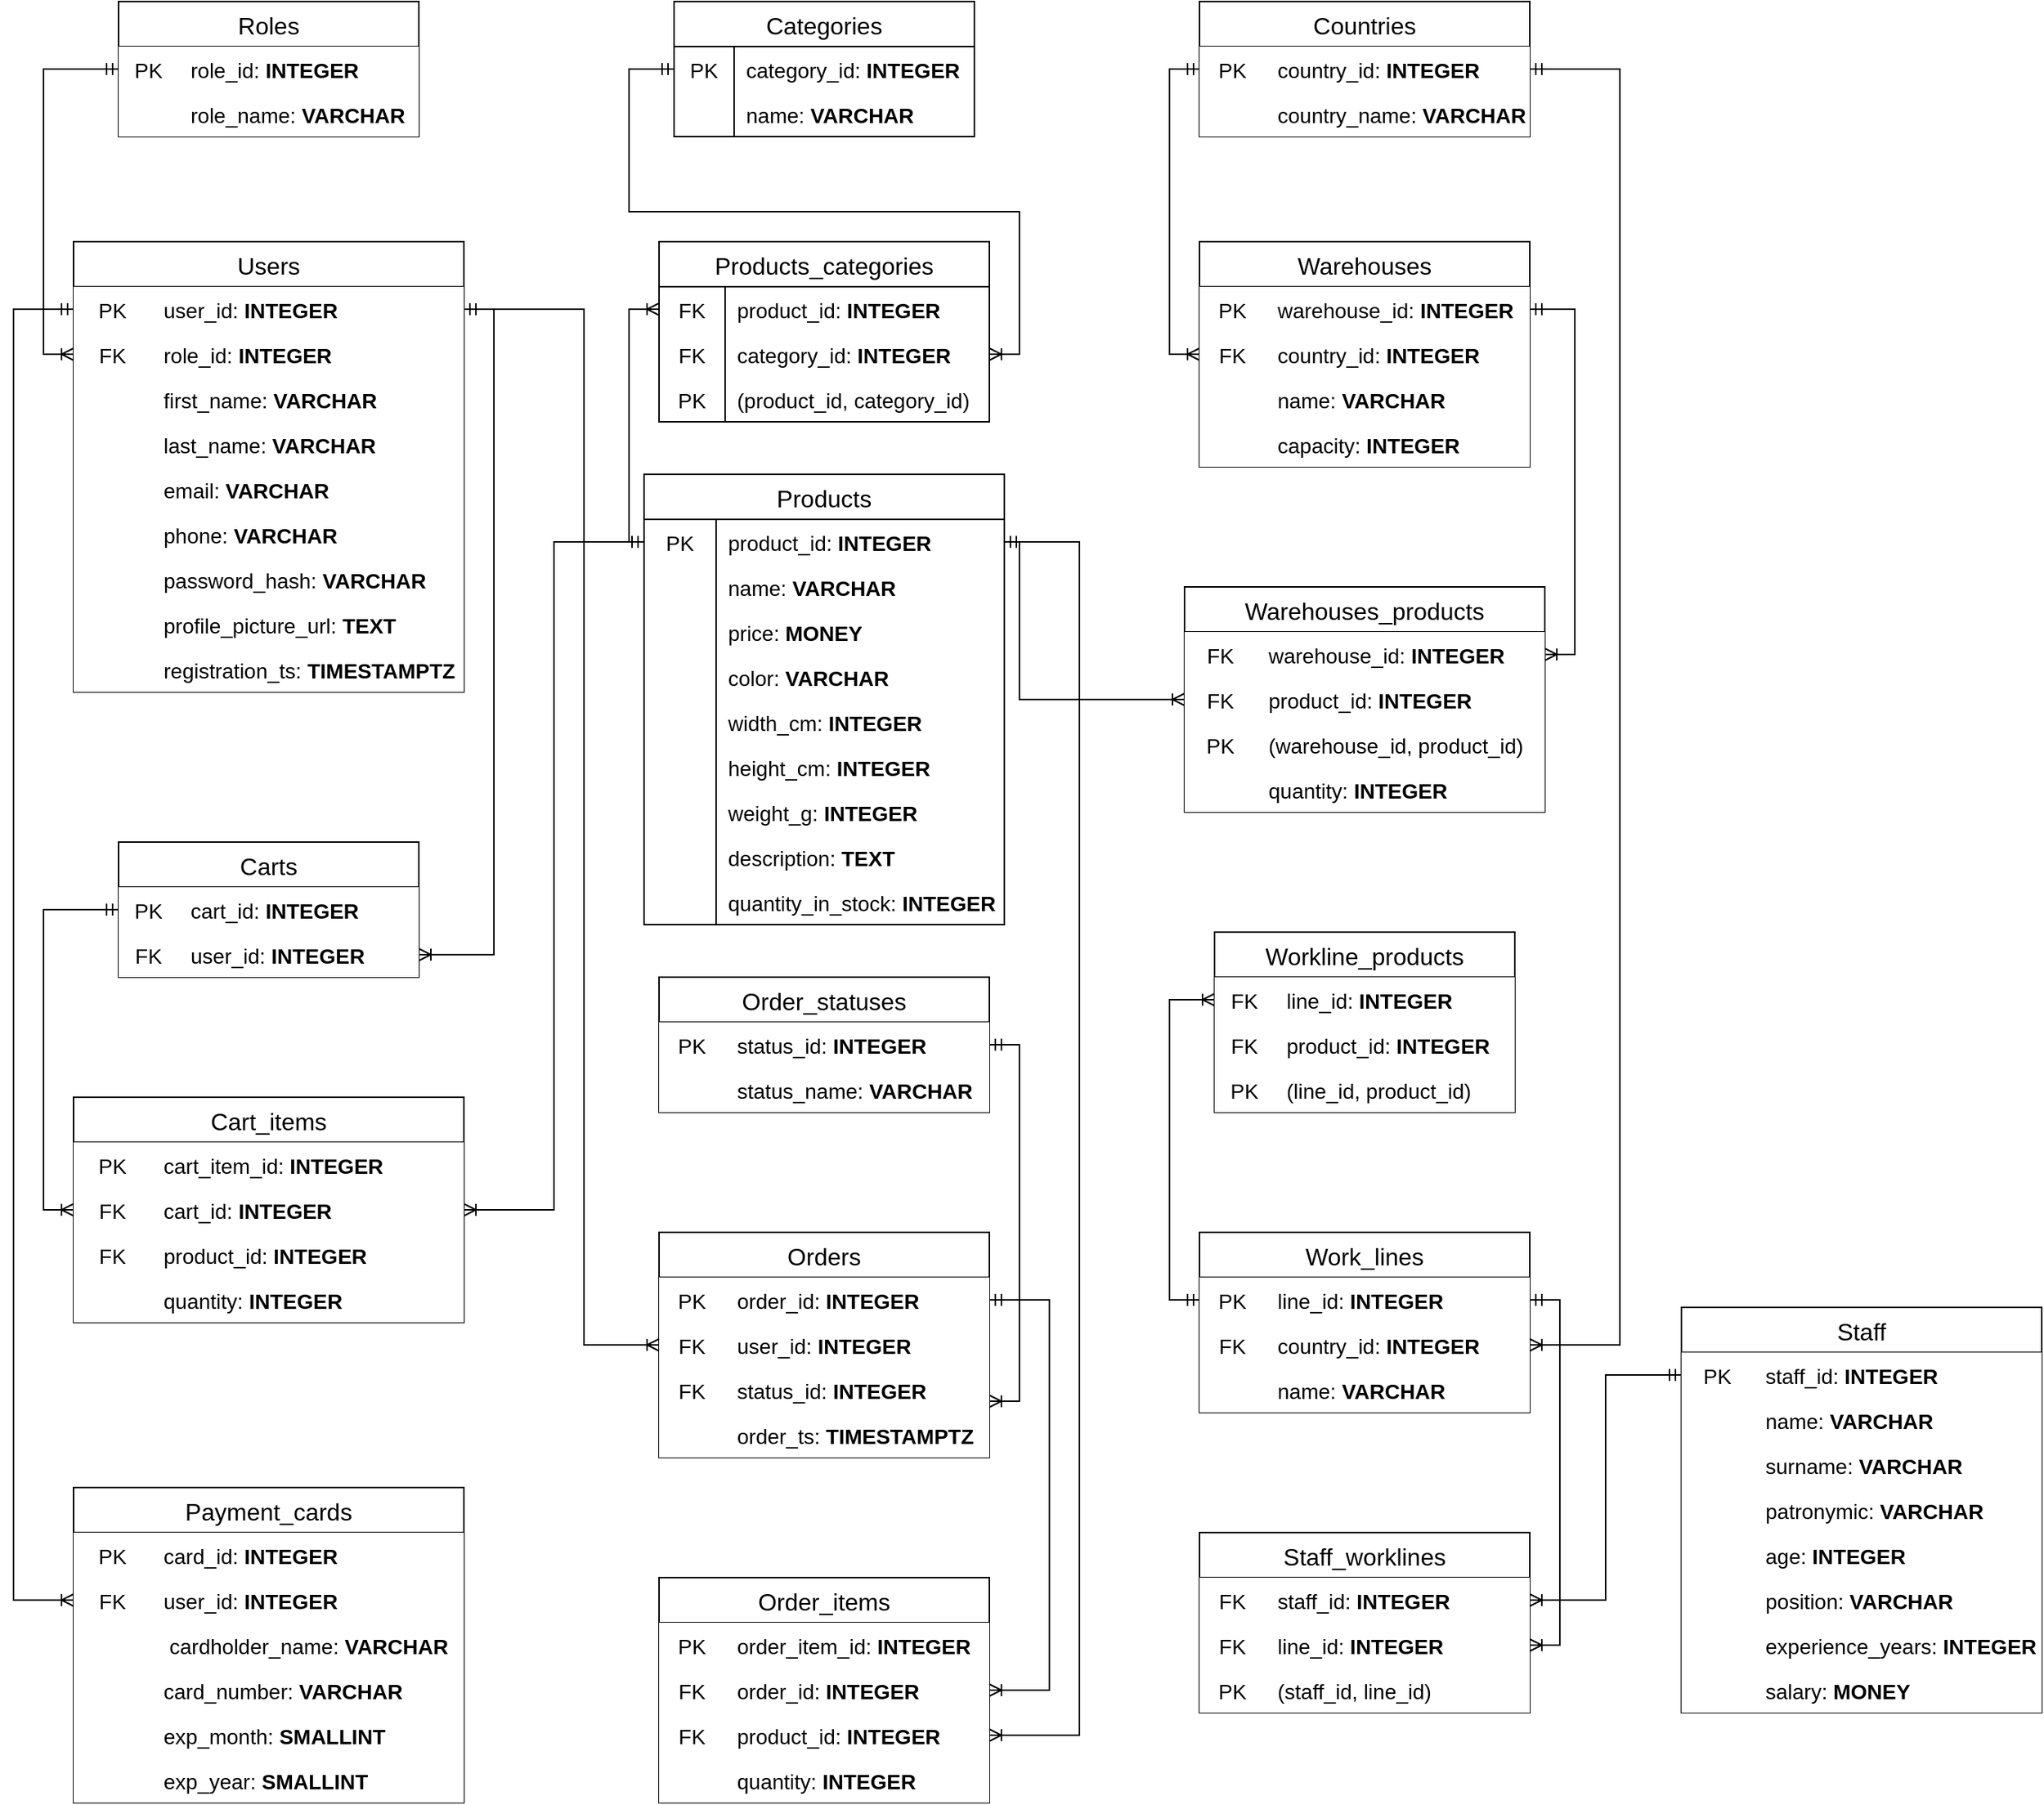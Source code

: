 <mxfile version="26.2.14">
  <diagram name="Страница — 1" id="_uF8TN9GkoOc7FYhAQVd">
    <mxGraphModel dx="1138" dy="1290" grid="1" gridSize="10" guides="1" tooltips="1" connect="1" arrows="1" fold="1" page="1" pageScale="1" pageWidth="827" pageHeight="1169" math="0" shadow="0">
      <root>
        <mxCell id="0" />
        <mxCell id="1" parent="0" />
        <object label="Roles" уацуа="" id="4VEDjEmkF4Wl-3KHhdz3-2">
          <mxCell style="shape=table;startSize=30;container=1;collapsible=0;childLayout=tableLayout;fixedRows=1;rowLines=0;fontStyle=0;fontSize=16;strokeColor=light-dark(#000000,#990000);" parent="1" vertex="1">
            <mxGeometry x="80" y="50" width="200" height="90" as="geometry" />
          </mxCell>
        </object>
        <mxCell id="4VEDjEmkF4Wl-3KHhdz3-3" value="" style="shape=tableRow;horizontal=0;startSize=0;swimlaneHead=0;swimlaneBody=0;top=0;left=0;bottom=0;right=0;collapsible=0;dropTarget=0;points=[[0,0.5],[1,0.5]];portConstraint=eastwest;fontSize=16;strokeColor=light-dark(#000000,#990000);" parent="4VEDjEmkF4Wl-3KHhdz3-2" vertex="1">
          <mxGeometry y="30" width="200" height="30" as="geometry" />
        </mxCell>
        <mxCell id="4VEDjEmkF4Wl-3KHhdz3-4" value="&lt;font style=&quot;font-size: 14px;&quot;&gt;PK&lt;/font&gt;" style="shape=partialRectangle;html=1;whiteSpace=wrap;connectable=0;top=0;left=0;bottom=0;right=0;overflow=hidden;pointerEvents=1;fontSize=16;strokeColor=light-dark(#000000,#990000);" parent="4VEDjEmkF4Wl-3KHhdz3-3" vertex="1">
          <mxGeometry width="40" height="30" as="geometry">
            <mxRectangle width="40" height="30" as="alternateBounds" />
          </mxGeometry>
        </mxCell>
        <mxCell id="4VEDjEmkF4Wl-3KHhdz3-5" value="&lt;font style=&quot;font-size: 14px;&quot;&gt;role_id: &lt;b&gt;INTEGER&lt;/b&gt;&lt;/font&gt;" style="shape=partialRectangle;html=1;whiteSpace=wrap;connectable=0;top=0;left=0;bottom=0;right=0;align=left;spacingLeft=6;overflow=hidden;fontSize=16;strokeColor=light-dark(#000000,#990000);" parent="4VEDjEmkF4Wl-3KHhdz3-3" vertex="1">
          <mxGeometry x="40" width="160" height="30" as="geometry">
            <mxRectangle width="160" height="30" as="alternateBounds" />
          </mxGeometry>
        </mxCell>
        <mxCell id="4VEDjEmkF4Wl-3KHhdz3-6" value="" style="shape=tableRow;horizontal=0;startSize=0;swimlaneHead=0;swimlaneBody=0;top=0;left=0;bottom=0;right=0;collapsible=0;dropTarget=0;points=[[0,0.5],[1,0.5]];portConstraint=eastwest;fontSize=16;strokeColor=light-dark(#000000,#990000);" parent="4VEDjEmkF4Wl-3KHhdz3-2" vertex="1">
          <mxGeometry y="60" width="200" height="30" as="geometry" />
        </mxCell>
        <mxCell id="4VEDjEmkF4Wl-3KHhdz3-7" value="" style="shape=partialRectangle;html=1;whiteSpace=wrap;connectable=0;top=0;left=0;bottom=0;right=0;overflow=hidden;pointerEvents=1;fontSize=16;strokeColor=light-dark(#000000,#990000);" parent="4VEDjEmkF4Wl-3KHhdz3-6" vertex="1">
          <mxGeometry width="40" height="30" as="geometry">
            <mxRectangle width="40" height="30" as="alternateBounds" />
          </mxGeometry>
        </mxCell>
        <mxCell id="4VEDjEmkF4Wl-3KHhdz3-8" value="&lt;font style=&quot;font-size: 14px;&quot;&gt;role_name: &lt;b style=&quot;&quot;&gt;VARCHAR&lt;/b&gt;&lt;/font&gt;" style="shape=partialRectangle;html=1;whiteSpace=wrap;connectable=0;top=0;left=0;bottom=0;right=0;align=left;spacingLeft=6;overflow=hidden;fontSize=16;strokeColor=light-dark(#000000,#990000);" parent="4VEDjEmkF4Wl-3KHhdz3-6" vertex="1">
          <mxGeometry x="40" width="160" height="30" as="geometry">
            <mxRectangle width="160" height="30" as="alternateBounds" />
          </mxGeometry>
        </mxCell>
        <object label="Users" уацуа="" id="4VEDjEmkF4Wl-3KHhdz3-12">
          <mxCell style="shape=table;startSize=30;container=1;collapsible=0;childLayout=tableLayout;fixedRows=1;rowLines=0;fontStyle=0;fontSize=16;strokeColor=light-dark(#000000,#990000);" parent="1" vertex="1">
            <mxGeometry x="50" y="210" width="260" height="300" as="geometry" />
          </mxCell>
        </object>
        <mxCell id="4VEDjEmkF4Wl-3KHhdz3-13" value="" style="shape=tableRow;horizontal=0;startSize=0;swimlaneHead=0;swimlaneBody=0;top=0;left=0;bottom=0;right=0;collapsible=0;dropTarget=0;points=[[0,0.5],[1,0.5]];portConstraint=eastwest;fontSize=16;strokeColor=light-dark(#000000,#990000);" parent="4VEDjEmkF4Wl-3KHhdz3-12" vertex="1">
          <mxGeometry y="30" width="260" height="30" as="geometry" />
        </mxCell>
        <mxCell id="4VEDjEmkF4Wl-3KHhdz3-14" value="&lt;font style=&quot;font-size: 14px;&quot;&gt;PK&lt;/font&gt;" style="shape=partialRectangle;html=1;whiteSpace=wrap;connectable=0;top=0;left=0;bottom=0;right=0;overflow=hidden;pointerEvents=1;fontSize=16;strokeColor=light-dark(#000000,#990000);" parent="4VEDjEmkF4Wl-3KHhdz3-13" vertex="1">
          <mxGeometry width="52" height="30" as="geometry">
            <mxRectangle width="52" height="30" as="alternateBounds" />
          </mxGeometry>
        </mxCell>
        <mxCell id="4VEDjEmkF4Wl-3KHhdz3-15" value="&lt;font style=&quot;font-size: 14px;&quot;&gt;user_id: &lt;b&gt;INTEGER&lt;/b&gt;&lt;/font&gt;" style="shape=partialRectangle;html=1;whiteSpace=wrap;connectable=0;top=0;left=0;bottom=0;right=0;align=left;spacingLeft=6;overflow=hidden;fontSize=16;strokeColor=light-dark(#000000,#990000);" parent="4VEDjEmkF4Wl-3KHhdz3-13" vertex="1">
          <mxGeometry x="52" width="208" height="30" as="geometry">
            <mxRectangle width="208" height="30" as="alternateBounds" />
          </mxGeometry>
        </mxCell>
        <mxCell id="4VEDjEmkF4Wl-3KHhdz3-16" value="" style="shape=tableRow;horizontal=0;startSize=0;swimlaneHead=0;swimlaneBody=0;top=0;left=0;bottom=0;right=0;collapsible=0;dropTarget=0;points=[[0,0.5],[1,0.5]];portConstraint=eastwest;fontSize=16;strokeColor=light-dark(#000000,#990000);" parent="4VEDjEmkF4Wl-3KHhdz3-12" vertex="1">
          <mxGeometry y="60" width="260" height="30" as="geometry" />
        </mxCell>
        <mxCell id="4VEDjEmkF4Wl-3KHhdz3-17" value="&lt;font style=&quot;font-size: 14px;&quot;&gt;FK&lt;/font&gt;" style="shape=partialRectangle;html=1;whiteSpace=wrap;connectable=0;top=0;left=0;bottom=0;right=0;overflow=hidden;pointerEvents=1;fontSize=16;strokeColor=light-dark(#000000,#990000);" parent="4VEDjEmkF4Wl-3KHhdz3-16" vertex="1">
          <mxGeometry width="52" height="30" as="geometry">
            <mxRectangle width="52" height="30" as="alternateBounds" />
          </mxGeometry>
        </mxCell>
        <mxCell id="4VEDjEmkF4Wl-3KHhdz3-18" value="&lt;font style=&quot;font-size: 14px;&quot;&gt;role_id: &lt;b style=&quot;&quot;&gt;INTEGER&lt;/b&gt;&lt;/font&gt;" style="shape=partialRectangle;html=1;whiteSpace=wrap;connectable=0;top=0;left=0;bottom=0;right=0;align=left;spacingLeft=6;overflow=hidden;fontSize=16;strokeColor=light-dark(#000000,#990000);" parent="4VEDjEmkF4Wl-3KHhdz3-16" vertex="1">
          <mxGeometry x="52" width="208" height="30" as="geometry">
            <mxRectangle width="208" height="30" as="alternateBounds" />
          </mxGeometry>
        </mxCell>
        <mxCell id="4VEDjEmkF4Wl-3KHhdz3-19" value="" style="shape=tableRow;horizontal=0;startSize=0;swimlaneHead=0;swimlaneBody=0;top=0;left=0;bottom=0;right=0;collapsible=0;dropTarget=0;points=[[0,0.5],[1,0.5]];portConstraint=eastwest;fontSize=16;strokeColor=light-dark(#000000,#990000);" parent="4VEDjEmkF4Wl-3KHhdz3-12" vertex="1">
          <mxGeometry y="90" width="260" height="30" as="geometry" />
        </mxCell>
        <mxCell id="4VEDjEmkF4Wl-3KHhdz3-20" value="" style="shape=partialRectangle;html=1;whiteSpace=wrap;connectable=0;top=0;left=0;bottom=0;right=0;overflow=hidden;pointerEvents=1;fontSize=16;strokeColor=light-dark(#000000,#990000);" parent="4VEDjEmkF4Wl-3KHhdz3-19" vertex="1">
          <mxGeometry width="52" height="30" as="geometry">
            <mxRectangle width="52" height="30" as="alternateBounds" />
          </mxGeometry>
        </mxCell>
        <mxCell id="4VEDjEmkF4Wl-3KHhdz3-21" value="&lt;font style=&quot;font-size: 14px;&quot;&gt;first_name: &lt;b&gt;VARCHAR&lt;/b&gt;&lt;/font&gt;" style="shape=partialRectangle;html=1;whiteSpace=wrap;connectable=0;top=0;left=0;bottom=0;right=0;align=left;spacingLeft=6;overflow=hidden;fontSize=16;strokeColor=light-dark(#000000,#990000);" parent="4VEDjEmkF4Wl-3KHhdz3-19" vertex="1">
          <mxGeometry x="52" width="208" height="30" as="geometry">
            <mxRectangle width="208" height="30" as="alternateBounds" />
          </mxGeometry>
        </mxCell>
        <mxCell id="4VEDjEmkF4Wl-3KHhdz3-22" value="" style="shape=tableRow;horizontal=0;startSize=0;swimlaneHead=0;swimlaneBody=0;top=0;left=0;bottom=0;right=0;collapsible=0;dropTarget=0;points=[[0,0.5],[1,0.5]];portConstraint=eastwest;fontSize=16;strokeColor=light-dark(#000000,#990000);" parent="4VEDjEmkF4Wl-3KHhdz3-12" vertex="1">
          <mxGeometry y="120" width="260" height="30" as="geometry" />
        </mxCell>
        <mxCell id="4VEDjEmkF4Wl-3KHhdz3-23" value="" style="shape=partialRectangle;html=1;whiteSpace=wrap;connectable=0;top=0;left=0;bottom=0;right=0;overflow=hidden;pointerEvents=1;fontSize=16;strokeColor=light-dark(#000000,#990000);" parent="4VEDjEmkF4Wl-3KHhdz3-22" vertex="1">
          <mxGeometry width="52" height="30" as="geometry">
            <mxRectangle width="52" height="30" as="alternateBounds" />
          </mxGeometry>
        </mxCell>
        <mxCell id="4VEDjEmkF4Wl-3KHhdz3-24" value="&lt;font style=&quot;font-size: 14px;&quot;&gt;last_name: &lt;b&gt;VARCHAR&lt;/b&gt;&lt;/font&gt;" style="shape=partialRectangle;html=1;whiteSpace=wrap;connectable=0;top=0;left=0;bottom=0;right=0;align=left;spacingLeft=6;overflow=hidden;fontSize=16;strokeColor=light-dark(#000000,#990000);" parent="4VEDjEmkF4Wl-3KHhdz3-22" vertex="1">
          <mxGeometry x="52" width="208" height="30" as="geometry">
            <mxRectangle width="208" height="30" as="alternateBounds" />
          </mxGeometry>
        </mxCell>
        <mxCell id="4VEDjEmkF4Wl-3KHhdz3-25" value="" style="shape=tableRow;horizontal=0;startSize=0;swimlaneHead=0;swimlaneBody=0;top=0;left=0;bottom=0;right=0;collapsible=0;dropTarget=0;points=[[0,0.5],[1,0.5]];portConstraint=eastwest;fontSize=16;strokeColor=light-dark(#000000,#990000);" parent="4VEDjEmkF4Wl-3KHhdz3-12" vertex="1">
          <mxGeometry y="150" width="260" height="30" as="geometry" />
        </mxCell>
        <mxCell id="4VEDjEmkF4Wl-3KHhdz3-26" value="" style="shape=partialRectangle;html=1;whiteSpace=wrap;connectable=0;top=0;left=0;bottom=0;right=0;overflow=hidden;pointerEvents=1;fontSize=16;strokeColor=light-dark(#000000,#990000);" parent="4VEDjEmkF4Wl-3KHhdz3-25" vertex="1">
          <mxGeometry width="52" height="30" as="geometry">
            <mxRectangle width="52" height="30" as="alternateBounds" />
          </mxGeometry>
        </mxCell>
        <mxCell id="4VEDjEmkF4Wl-3KHhdz3-27" value="&lt;font style=&quot;font-size: 14px;&quot;&gt;email: &lt;b&gt;VARCHAR&lt;/b&gt;&lt;/font&gt;" style="shape=partialRectangle;html=1;whiteSpace=wrap;connectable=0;top=0;left=0;bottom=0;right=0;align=left;spacingLeft=6;overflow=hidden;fontSize=16;strokeColor=light-dark(#000000,#990000);" parent="4VEDjEmkF4Wl-3KHhdz3-25" vertex="1">
          <mxGeometry x="52" width="208" height="30" as="geometry">
            <mxRectangle width="208" height="30" as="alternateBounds" />
          </mxGeometry>
        </mxCell>
        <mxCell id="4VEDjEmkF4Wl-3KHhdz3-28" value="" style="shape=tableRow;horizontal=0;startSize=0;swimlaneHead=0;swimlaneBody=0;top=0;left=0;bottom=0;right=0;collapsible=0;dropTarget=0;points=[[0,0.5],[1,0.5]];portConstraint=eastwest;fontSize=16;strokeColor=light-dark(#000000,#990000);" parent="4VEDjEmkF4Wl-3KHhdz3-12" vertex="1">
          <mxGeometry y="180" width="260" height="30" as="geometry" />
        </mxCell>
        <mxCell id="4VEDjEmkF4Wl-3KHhdz3-29" value="" style="shape=partialRectangle;html=1;whiteSpace=wrap;connectable=0;top=0;left=0;bottom=0;right=0;overflow=hidden;pointerEvents=1;fontSize=16;strokeColor=light-dark(#000000,#990000);" parent="4VEDjEmkF4Wl-3KHhdz3-28" vertex="1">
          <mxGeometry width="52" height="30" as="geometry">
            <mxRectangle width="52" height="30" as="alternateBounds" />
          </mxGeometry>
        </mxCell>
        <mxCell id="4VEDjEmkF4Wl-3KHhdz3-30" value="&lt;font style=&quot;font-size: 14px;&quot;&gt;phone: &lt;b&gt;VARCHAR&lt;/b&gt;&lt;/font&gt;" style="shape=partialRectangle;html=1;whiteSpace=wrap;connectable=0;top=0;left=0;bottom=0;right=0;align=left;spacingLeft=6;overflow=hidden;fontSize=16;strokeColor=light-dark(#000000,#990000);" parent="4VEDjEmkF4Wl-3KHhdz3-28" vertex="1">
          <mxGeometry x="52" width="208" height="30" as="geometry">
            <mxRectangle width="208" height="30" as="alternateBounds" />
          </mxGeometry>
        </mxCell>
        <mxCell id="4VEDjEmkF4Wl-3KHhdz3-31" value="" style="shape=tableRow;horizontal=0;startSize=0;swimlaneHead=0;swimlaneBody=0;top=0;left=0;bottom=0;right=0;collapsible=0;dropTarget=0;points=[[0,0.5],[1,0.5]];portConstraint=eastwest;fontSize=16;strokeColor=light-dark(#000000,#990000);" parent="4VEDjEmkF4Wl-3KHhdz3-12" vertex="1">
          <mxGeometry y="210" width="260" height="30" as="geometry" />
        </mxCell>
        <mxCell id="4VEDjEmkF4Wl-3KHhdz3-32" value="" style="shape=partialRectangle;html=1;whiteSpace=wrap;connectable=0;top=0;left=0;bottom=0;right=0;overflow=hidden;pointerEvents=1;fontSize=16;strokeColor=light-dark(#000000,#990000);" parent="4VEDjEmkF4Wl-3KHhdz3-31" vertex="1">
          <mxGeometry width="52" height="30" as="geometry">
            <mxRectangle width="52" height="30" as="alternateBounds" />
          </mxGeometry>
        </mxCell>
        <mxCell id="4VEDjEmkF4Wl-3KHhdz3-33" value="&lt;font style=&quot;font-size: 14px;&quot;&gt;password_hash: &lt;b&gt;VARCHAR&lt;/b&gt;&lt;/font&gt;" style="shape=partialRectangle;html=1;whiteSpace=wrap;connectable=0;top=0;left=0;bottom=0;right=0;align=left;spacingLeft=6;overflow=hidden;fontSize=16;strokeColor=light-dark(#000000,#990000);" parent="4VEDjEmkF4Wl-3KHhdz3-31" vertex="1">
          <mxGeometry x="52" width="208" height="30" as="geometry">
            <mxRectangle width="208" height="30" as="alternateBounds" />
          </mxGeometry>
        </mxCell>
        <mxCell id="4VEDjEmkF4Wl-3KHhdz3-35" value="" style="shape=tableRow;horizontal=0;startSize=0;swimlaneHead=0;swimlaneBody=0;top=0;left=0;bottom=0;right=0;collapsible=0;dropTarget=0;points=[[0,0.5],[1,0.5]];portConstraint=eastwest;fontSize=16;strokeColor=light-dark(#000000,#990000);" parent="4VEDjEmkF4Wl-3KHhdz3-12" vertex="1">
          <mxGeometry y="240" width="260" height="30" as="geometry" />
        </mxCell>
        <mxCell id="4VEDjEmkF4Wl-3KHhdz3-36" value="" style="shape=partialRectangle;html=1;whiteSpace=wrap;connectable=0;top=0;left=0;bottom=0;right=0;overflow=hidden;pointerEvents=1;fontSize=16;strokeColor=light-dark(#000000,#990000);" parent="4VEDjEmkF4Wl-3KHhdz3-35" vertex="1">
          <mxGeometry width="52" height="30" as="geometry">
            <mxRectangle width="52" height="30" as="alternateBounds" />
          </mxGeometry>
        </mxCell>
        <mxCell id="4VEDjEmkF4Wl-3KHhdz3-37" value="&lt;font style=&quot;font-size: 14px;&quot;&gt;profile_picture_url: &lt;b&gt;TEXT&lt;/b&gt;&lt;/font&gt;" style="shape=partialRectangle;html=1;whiteSpace=wrap;connectable=0;top=0;left=0;bottom=0;right=0;align=left;spacingLeft=6;overflow=hidden;fontSize=16;strokeColor=light-dark(#000000,#990000);" parent="4VEDjEmkF4Wl-3KHhdz3-35" vertex="1">
          <mxGeometry x="52" width="208" height="30" as="geometry">
            <mxRectangle width="208" height="30" as="alternateBounds" />
          </mxGeometry>
        </mxCell>
        <mxCell id="4VEDjEmkF4Wl-3KHhdz3-38" value="" style="shape=tableRow;horizontal=0;startSize=0;swimlaneHead=0;swimlaneBody=0;top=0;left=0;bottom=0;right=0;collapsible=0;dropTarget=0;points=[[0,0.5],[1,0.5]];portConstraint=eastwest;fontSize=16;strokeColor=light-dark(#000000,#990000);" parent="4VEDjEmkF4Wl-3KHhdz3-12" vertex="1">
          <mxGeometry y="270" width="260" height="30" as="geometry" />
        </mxCell>
        <mxCell id="4VEDjEmkF4Wl-3KHhdz3-39" value="" style="shape=partialRectangle;html=1;whiteSpace=wrap;connectable=0;top=0;left=0;bottom=0;right=0;overflow=hidden;pointerEvents=1;fontSize=16;strokeColor=light-dark(#000000,#990000);" parent="4VEDjEmkF4Wl-3KHhdz3-38" vertex="1">
          <mxGeometry width="52" height="30" as="geometry">
            <mxRectangle width="52" height="30" as="alternateBounds" />
          </mxGeometry>
        </mxCell>
        <mxCell id="4VEDjEmkF4Wl-3KHhdz3-40" value="&lt;span style=&quot;font-size: 14px;&quot;&gt;registration_ts: &lt;b&gt;TIMESTAMPTZ&lt;/b&gt;&lt;/span&gt;" style="shape=partialRectangle;html=1;whiteSpace=wrap;connectable=0;top=0;left=0;bottom=0;right=0;align=left;spacingLeft=6;overflow=hidden;fontSize=16;strokeColor=light-dark(#000000,#990000);" parent="4VEDjEmkF4Wl-3KHhdz3-38" vertex="1">
          <mxGeometry x="52" width="208" height="30" as="geometry">
            <mxRectangle width="208" height="30" as="alternateBounds" />
          </mxGeometry>
        </mxCell>
        <object label="Products" уацуа="" id="4VEDjEmkF4Wl-3KHhdz3-44">
          <mxCell style="shape=table;startSize=30;container=1;collapsible=0;childLayout=tableLayout;fixedRows=1;rowLines=0;fontStyle=0;strokeColor=light-dark(#000000,#994C00);fontSize=16;" parent="1" vertex="1">
            <mxGeometry x="430" y="365" width="240" height="300" as="geometry" />
          </mxCell>
        </object>
        <mxCell id="4VEDjEmkF4Wl-3KHhdz3-45" value="" style="shape=tableRow;horizontal=0;startSize=0;swimlaneHead=0;swimlaneBody=0;top=0;left=0;bottom=0;right=0;collapsible=0;dropTarget=0;fillColor=none;points=[[0,0.5],[1,0.5]];portConstraint=eastwest;strokeColor=inherit;fontSize=16;" parent="4VEDjEmkF4Wl-3KHhdz3-44" vertex="1">
          <mxGeometry y="30" width="240" height="30" as="geometry" />
        </mxCell>
        <mxCell id="4VEDjEmkF4Wl-3KHhdz3-46" value="&lt;font style=&quot;font-size: 14px;&quot;&gt;PK&lt;/font&gt;" style="shape=partialRectangle;html=1;whiteSpace=wrap;connectable=0;fillColor=none;top=0;left=0;bottom=0;right=0;overflow=hidden;pointerEvents=1;strokeColor=inherit;fontSize=16;" parent="4VEDjEmkF4Wl-3KHhdz3-45" vertex="1">
          <mxGeometry width="48" height="30" as="geometry">
            <mxRectangle width="48" height="30" as="alternateBounds" />
          </mxGeometry>
        </mxCell>
        <mxCell id="4VEDjEmkF4Wl-3KHhdz3-47" value="&lt;font style=&quot;font-size: 14px;&quot;&gt;product_id: &lt;b&gt;INTEGER&lt;/b&gt;&lt;/font&gt;" style="shape=partialRectangle;html=1;whiteSpace=wrap;connectable=0;fillColor=none;top=0;left=0;bottom=0;right=0;align=left;spacingLeft=6;overflow=hidden;strokeColor=inherit;fontSize=16;" parent="4VEDjEmkF4Wl-3KHhdz3-45" vertex="1">
          <mxGeometry x="48" width="192" height="30" as="geometry">
            <mxRectangle width="192" height="30" as="alternateBounds" />
          </mxGeometry>
        </mxCell>
        <mxCell id="4VEDjEmkF4Wl-3KHhdz3-51" value="" style="shape=tableRow;horizontal=0;startSize=0;swimlaneHead=0;swimlaneBody=0;top=0;left=0;bottom=0;right=0;collapsible=0;dropTarget=0;fillColor=none;points=[[0,0.5],[1,0.5]];portConstraint=eastwest;strokeColor=inherit;fontSize=16;" parent="4VEDjEmkF4Wl-3KHhdz3-44" vertex="1">
          <mxGeometry y="60" width="240" height="30" as="geometry" />
        </mxCell>
        <mxCell id="4VEDjEmkF4Wl-3KHhdz3-52" value="" style="shape=partialRectangle;html=1;whiteSpace=wrap;connectable=0;fillColor=none;top=0;left=0;bottom=0;right=0;overflow=hidden;pointerEvents=1;strokeColor=inherit;fontSize=16;" parent="4VEDjEmkF4Wl-3KHhdz3-51" vertex="1">
          <mxGeometry width="48" height="30" as="geometry">
            <mxRectangle width="48" height="30" as="alternateBounds" />
          </mxGeometry>
        </mxCell>
        <mxCell id="4VEDjEmkF4Wl-3KHhdz3-53" value="&lt;font style=&quot;font-size: 14px;&quot;&gt;name: &lt;b&gt;VARCHAR&lt;/b&gt;&lt;/font&gt;" style="shape=partialRectangle;html=1;whiteSpace=wrap;connectable=0;fillColor=none;top=0;left=0;bottom=0;right=0;align=left;spacingLeft=6;overflow=hidden;strokeColor=inherit;fontSize=16;" parent="4VEDjEmkF4Wl-3KHhdz3-51" vertex="1">
          <mxGeometry x="48" width="192" height="30" as="geometry">
            <mxRectangle width="192" height="30" as="alternateBounds" />
          </mxGeometry>
        </mxCell>
        <mxCell id="4VEDjEmkF4Wl-3KHhdz3-54" value="" style="shape=tableRow;horizontal=0;startSize=0;swimlaneHead=0;swimlaneBody=0;top=0;left=0;bottom=0;right=0;collapsible=0;dropTarget=0;fillColor=none;points=[[0,0.5],[1,0.5]];portConstraint=eastwest;strokeColor=inherit;fontSize=16;" parent="4VEDjEmkF4Wl-3KHhdz3-44" vertex="1">
          <mxGeometry y="90" width="240" height="30" as="geometry" />
        </mxCell>
        <mxCell id="4VEDjEmkF4Wl-3KHhdz3-55" value="" style="shape=partialRectangle;html=1;whiteSpace=wrap;connectable=0;fillColor=none;top=0;left=0;bottom=0;right=0;overflow=hidden;pointerEvents=1;strokeColor=inherit;fontSize=16;" parent="4VEDjEmkF4Wl-3KHhdz3-54" vertex="1">
          <mxGeometry width="48" height="30" as="geometry">
            <mxRectangle width="48" height="30" as="alternateBounds" />
          </mxGeometry>
        </mxCell>
        <mxCell id="4VEDjEmkF4Wl-3KHhdz3-56" value="&lt;font style=&quot;font-size: 14px;&quot;&gt;price: &lt;b&gt;MONEY&lt;/b&gt;&lt;/font&gt;" style="shape=partialRectangle;html=1;whiteSpace=wrap;connectable=0;fillColor=none;top=0;left=0;bottom=0;right=0;align=left;spacingLeft=6;overflow=hidden;strokeColor=inherit;fontSize=16;" parent="4VEDjEmkF4Wl-3KHhdz3-54" vertex="1">
          <mxGeometry x="48" width="192" height="30" as="geometry">
            <mxRectangle width="192" height="30" as="alternateBounds" />
          </mxGeometry>
        </mxCell>
        <mxCell id="Xww3v0tDHA8YOL_0oZIG-1" value="" style="shape=tableRow;horizontal=0;startSize=0;swimlaneHead=0;swimlaneBody=0;top=0;left=0;bottom=0;right=0;collapsible=0;dropTarget=0;fillColor=none;points=[[0,0.5],[1,0.5]];portConstraint=eastwest;strokeColor=inherit;fontSize=16;" vertex="1" parent="4VEDjEmkF4Wl-3KHhdz3-44">
          <mxGeometry y="120" width="240" height="30" as="geometry" />
        </mxCell>
        <mxCell id="Xww3v0tDHA8YOL_0oZIG-2" value="" style="shape=partialRectangle;html=1;whiteSpace=wrap;connectable=0;fillColor=none;top=0;left=0;bottom=0;right=0;overflow=hidden;pointerEvents=1;strokeColor=inherit;fontSize=16;" vertex="1" parent="Xww3v0tDHA8YOL_0oZIG-1">
          <mxGeometry width="48" height="30" as="geometry">
            <mxRectangle width="48" height="30" as="alternateBounds" />
          </mxGeometry>
        </mxCell>
        <mxCell id="Xww3v0tDHA8YOL_0oZIG-3" value="&lt;font style=&quot;font-size: 14px;&quot;&gt;color: &lt;b&gt;VARCHAR&lt;/b&gt;&lt;/font&gt;" style="shape=partialRectangle;html=1;whiteSpace=wrap;connectable=0;fillColor=none;top=0;left=0;bottom=0;right=0;align=left;spacingLeft=6;overflow=hidden;strokeColor=inherit;fontSize=16;" vertex="1" parent="Xww3v0tDHA8YOL_0oZIG-1">
          <mxGeometry x="48" width="192" height="30" as="geometry">
            <mxRectangle width="192" height="30" as="alternateBounds" />
          </mxGeometry>
        </mxCell>
        <mxCell id="Xww3v0tDHA8YOL_0oZIG-4" value="" style="shape=tableRow;horizontal=0;startSize=0;swimlaneHead=0;swimlaneBody=0;top=0;left=0;bottom=0;right=0;collapsible=0;dropTarget=0;fillColor=none;points=[[0,0.5],[1,0.5]];portConstraint=eastwest;strokeColor=inherit;fontSize=16;" vertex="1" parent="4VEDjEmkF4Wl-3KHhdz3-44">
          <mxGeometry y="150" width="240" height="30" as="geometry" />
        </mxCell>
        <mxCell id="Xww3v0tDHA8YOL_0oZIG-5" value="" style="shape=partialRectangle;html=1;whiteSpace=wrap;connectable=0;fillColor=none;top=0;left=0;bottom=0;right=0;overflow=hidden;pointerEvents=1;strokeColor=inherit;fontSize=16;" vertex="1" parent="Xww3v0tDHA8YOL_0oZIG-4">
          <mxGeometry width="48" height="30" as="geometry">
            <mxRectangle width="48" height="30" as="alternateBounds" />
          </mxGeometry>
        </mxCell>
        <mxCell id="Xww3v0tDHA8YOL_0oZIG-6" value="&lt;font style=&quot;font-size: 14px;&quot;&gt;width_cm: &lt;b&gt;INTEGER&lt;/b&gt;&lt;/font&gt;" style="shape=partialRectangle;html=1;whiteSpace=wrap;connectable=0;fillColor=none;top=0;left=0;bottom=0;right=0;align=left;spacingLeft=6;overflow=hidden;strokeColor=inherit;fontSize=16;" vertex="1" parent="Xww3v0tDHA8YOL_0oZIG-4">
          <mxGeometry x="48" width="192" height="30" as="geometry">
            <mxRectangle width="192" height="30" as="alternateBounds" />
          </mxGeometry>
        </mxCell>
        <mxCell id="Xww3v0tDHA8YOL_0oZIG-7" value="" style="shape=tableRow;horizontal=0;startSize=0;swimlaneHead=0;swimlaneBody=0;top=0;left=0;bottom=0;right=0;collapsible=0;dropTarget=0;fillColor=none;points=[[0,0.5],[1,0.5]];portConstraint=eastwest;strokeColor=inherit;fontSize=16;" vertex="1" parent="4VEDjEmkF4Wl-3KHhdz3-44">
          <mxGeometry y="180" width="240" height="30" as="geometry" />
        </mxCell>
        <mxCell id="Xww3v0tDHA8YOL_0oZIG-8" value="" style="shape=partialRectangle;html=1;whiteSpace=wrap;connectable=0;fillColor=none;top=0;left=0;bottom=0;right=0;overflow=hidden;pointerEvents=1;strokeColor=inherit;fontSize=16;" vertex="1" parent="Xww3v0tDHA8YOL_0oZIG-7">
          <mxGeometry width="48" height="30" as="geometry">
            <mxRectangle width="48" height="30" as="alternateBounds" />
          </mxGeometry>
        </mxCell>
        <mxCell id="Xww3v0tDHA8YOL_0oZIG-9" value="&lt;font style=&quot;font-size: 14px;&quot;&gt;height_cm: &lt;b&gt;INTEGER&lt;/b&gt;&lt;/font&gt;" style="shape=partialRectangle;html=1;whiteSpace=wrap;connectable=0;fillColor=none;top=0;left=0;bottom=0;right=0;align=left;spacingLeft=6;overflow=hidden;strokeColor=inherit;fontSize=16;" vertex="1" parent="Xww3v0tDHA8YOL_0oZIG-7">
          <mxGeometry x="48" width="192" height="30" as="geometry">
            <mxRectangle width="192" height="30" as="alternateBounds" />
          </mxGeometry>
        </mxCell>
        <mxCell id="Xww3v0tDHA8YOL_0oZIG-10" value="" style="shape=tableRow;horizontal=0;startSize=0;swimlaneHead=0;swimlaneBody=0;top=0;left=0;bottom=0;right=0;collapsible=0;dropTarget=0;fillColor=none;points=[[0,0.5],[1,0.5]];portConstraint=eastwest;strokeColor=inherit;fontSize=16;" vertex="1" parent="4VEDjEmkF4Wl-3KHhdz3-44">
          <mxGeometry y="210" width="240" height="30" as="geometry" />
        </mxCell>
        <mxCell id="Xww3v0tDHA8YOL_0oZIG-11" value="" style="shape=partialRectangle;html=1;whiteSpace=wrap;connectable=0;fillColor=none;top=0;left=0;bottom=0;right=0;overflow=hidden;pointerEvents=1;strokeColor=inherit;fontSize=16;" vertex="1" parent="Xww3v0tDHA8YOL_0oZIG-10">
          <mxGeometry width="48" height="30" as="geometry">
            <mxRectangle width="48" height="30" as="alternateBounds" />
          </mxGeometry>
        </mxCell>
        <mxCell id="Xww3v0tDHA8YOL_0oZIG-12" value="&lt;font style=&quot;font-size: 14px;&quot;&gt;weight_g: &lt;b&gt;INTEGER&lt;/b&gt;&lt;/font&gt;" style="shape=partialRectangle;html=1;whiteSpace=wrap;connectable=0;fillColor=none;top=0;left=0;bottom=0;right=0;align=left;spacingLeft=6;overflow=hidden;strokeColor=inherit;fontSize=16;" vertex="1" parent="Xww3v0tDHA8YOL_0oZIG-10">
          <mxGeometry x="48" width="192" height="30" as="geometry">
            <mxRectangle width="192" height="30" as="alternateBounds" />
          </mxGeometry>
        </mxCell>
        <mxCell id="4VEDjEmkF4Wl-3KHhdz3-57" value="" style="shape=tableRow;horizontal=0;startSize=0;swimlaneHead=0;swimlaneBody=0;top=0;left=0;bottom=0;right=0;collapsible=0;dropTarget=0;fillColor=none;points=[[0,0.5],[1,0.5]];portConstraint=eastwest;strokeColor=inherit;fontSize=16;" parent="4VEDjEmkF4Wl-3KHhdz3-44" vertex="1">
          <mxGeometry y="240" width="240" height="30" as="geometry" />
        </mxCell>
        <mxCell id="4VEDjEmkF4Wl-3KHhdz3-58" value="" style="shape=partialRectangle;html=1;whiteSpace=wrap;connectable=0;fillColor=none;top=0;left=0;bottom=0;right=0;overflow=hidden;pointerEvents=1;strokeColor=inherit;fontSize=16;" parent="4VEDjEmkF4Wl-3KHhdz3-57" vertex="1">
          <mxGeometry width="48" height="30" as="geometry">
            <mxRectangle width="48" height="30" as="alternateBounds" />
          </mxGeometry>
        </mxCell>
        <mxCell id="4VEDjEmkF4Wl-3KHhdz3-59" value="&lt;font style=&quot;font-size: 14px;&quot;&gt;description: &lt;b&gt;TEXT&lt;/b&gt;&lt;/font&gt;" style="shape=partialRectangle;html=1;whiteSpace=wrap;connectable=0;fillColor=none;top=0;left=0;bottom=0;right=0;align=left;spacingLeft=6;overflow=hidden;strokeColor=inherit;fontSize=16;" parent="4VEDjEmkF4Wl-3KHhdz3-57" vertex="1">
          <mxGeometry x="48" width="192" height="30" as="geometry">
            <mxRectangle width="192" height="30" as="alternateBounds" />
          </mxGeometry>
        </mxCell>
        <mxCell id="4VEDjEmkF4Wl-3KHhdz3-60" value="" style="shape=tableRow;horizontal=0;startSize=0;swimlaneHead=0;swimlaneBody=0;top=0;left=0;bottom=0;right=0;collapsible=0;dropTarget=0;fillColor=none;points=[[0,0.5],[1,0.5]];portConstraint=eastwest;strokeColor=inherit;fontSize=16;" parent="4VEDjEmkF4Wl-3KHhdz3-44" vertex="1">
          <mxGeometry y="270" width="240" height="30" as="geometry" />
        </mxCell>
        <mxCell id="4VEDjEmkF4Wl-3KHhdz3-61" value="" style="shape=partialRectangle;html=1;whiteSpace=wrap;connectable=0;fillColor=none;top=0;left=0;bottom=0;right=0;overflow=hidden;pointerEvents=1;strokeColor=inherit;fontSize=16;" parent="4VEDjEmkF4Wl-3KHhdz3-60" vertex="1">
          <mxGeometry width="48" height="30" as="geometry">
            <mxRectangle width="48" height="30" as="alternateBounds" />
          </mxGeometry>
        </mxCell>
        <mxCell id="4VEDjEmkF4Wl-3KHhdz3-62" value="&lt;font style=&quot;font-size: 14px;&quot;&gt;quantity_in_stock: &lt;b&gt;INTEGER&lt;/b&gt;&lt;/font&gt;" style="shape=partialRectangle;html=1;whiteSpace=wrap;connectable=0;fillColor=none;top=0;left=0;bottom=0;right=0;align=left;spacingLeft=6;overflow=hidden;strokeColor=inherit;fontSize=16;" parent="4VEDjEmkF4Wl-3KHhdz3-60" vertex="1">
          <mxGeometry x="48" width="192" height="30" as="geometry">
            <mxRectangle width="192" height="30" as="alternateBounds" />
          </mxGeometry>
        </mxCell>
        <object label="Categories" уацуа="" id="4VEDjEmkF4Wl-3KHhdz3-72">
          <mxCell style="shape=table;startSize=30;container=1;collapsible=0;childLayout=tableLayout;fixedRows=1;rowLines=0;fontStyle=0;strokeColor=light-dark(#000000,#994C00);fontSize=16;" parent="1" vertex="1">
            <mxGeometry x="450" y="50" width="200" height="90" as="geometry" />
          </mxCell>
        </object>
        <mxCell id="4VEDjEmkF4Wl-3KHhdz3-73" value="" style="shape=tableRow;horizontal=0;startSize=0;swimlaneHead=0;swimlaneBody=0;top=0;left=0;bottom=0;right=0;collapsible=0;dropTarget=0;fillColor=none;points=[[0,0.5],[1,0.5]];portConstraint=eastwest;strokeColor=inherit;fontSize=16;" parent="4VEDjEmkF4Wl-3KHhdz3-72" vertex="1">
          <mxGeometry y="30" width="200" height="30" as="geometry" />
        </mxCell>
        <mxCell id="4VEDjEmkF4Wl-3KHhdz3-74" value="&lt;font style=&quot;font-size: 14px;&quot;&gt;PK&lt;/font&gt;" style="shape=partialRectangle;html=1;whiteSpace=wrap;connectable=0;fillColor=none;top=0;left=0;bottom=0;right=0;overflow=hidden;pointerEvents=1;strokeColor=inherit;fontSize=16;" parent="4VEDjEmkF4Wl-3KHhdz3-73" vertex="1">
          <mxGeometry width="40" height="30" as="geometry">
            <mxRectangle width="40" height="30" as="alternateBounds" />
          </mxGeometry>
        </mxCell>
        <mxCell id="4VEDjEmkF4Wl-3KHhdz3-75" value="&lt;font style=&quot;font-size: 14px;&quot;&gt;category_id: &lt;b&gt;INTEGER&lt;/b&gt;&lt;/font&gt;" style="shape=partialRectangle;html=1;whiteSpace=wrap;connectable=0;fillColor=none;top=0;left=0;bottom=0;right=0;align=left;spacingLeft=6;overflow=hidden;strokeColor=inherit;fontSize=16;" parent="4VEDjEmkF4Wl-3KHhdz3-73" vertex="1">
          <mxGeometry x="40" width="160" height="30" as="geometry">
            <mxRectangle width="160" height="30" as="alternateBounds" />
          </mxGeometry>
        </mxCell>
        <mxCell id="4VEDjEmkF4Wl-3KHhdz3-76" value="" style="shape=tableRow;horizontal=0;startSize=0;swimlaneHead=0;swimlaneBody=0;top=0;left=0;bottom=0;right=0;collapsible=0;dropTarget=0;fillColor=none;points=[[0,0.5],[1,0.5]];portConstraint=eastwest;strokeColor=inherit;fontSize=16;" parent="4VEDjEmkF4Wl-3KHhdz3-72" vertex="1">
          <mxGeometry y="60" width="200" height="30" as="geometry" />
        </mxCell>
        <mxCell id="4VEDjEmkF4Wl-3KHhdz3-77" value="" style="shape=partialRectangle;html=1;whiteSpace=wrap;connectable=0;fillColor=none;top=0;left=0;bottom=0;right=0;overflow=hidden;pointerEvents=1;strokeColor=inherit;fontSize=16;" parent="4VEDjEmkF4Wl-3KHhdz3-76" vertex="1">
          <mxGeometry width="40" height="30" as="geometry">
            <mxRectangle width="40" height="30" as="alternateBounds" />
          </mxGeometry>
        </mxCell>
        <mxCell id="4VEDjEmkF4Wl-3KHhdz3-78" value="&lt;font style=&quot;font-size: 14px;&quot;&gt;name: &lt;b style=&quot;&quot;&gt;VARCHAR&lt;/b&gt;&lt;/font&gt;" style="shape=partialRectangle;html=1;whiteSpace=wrap;connectable=0;fillColor=none;top=0;left=0;bottom=0;right=0;align=left;spacingLeft=6;overflow=hidden;strokeColor=inherit;fontSize=16;" parent="4VEDjEmkF4Wl-3KHhdz3-76" vertex="1">
          <mxGeometry x="40" width="160" height="30" as="geometry">
            <mxRectangle width="160" height="30" as="alternateBounds" />
          </mxGeometry>
        </mxCell>
        <object label="Products_categories" уацуа="" id="4VEDjEmkF4Wl-3KHhdz3-79">
          <mxCell style="shape=table;startSize=30;container=1;collapsible=0;childLayout=tableLayout;fixedRows=1;rowLines=0;fontStyle=0;strokeColor=light-dark(#000000,#994C00);fontSize=16;" parent="1" vertex="1">
            <mxGeometry x="440" y="210" width="220" height="120" as="geometry" />
          </mxCell>
        </object>
        <mxCell id="4VEDjEmkF4Wl-3KHhdz3-80" value="" style="shape=tableRow;horizontal=0;startSize=0;swimlaneHead=0;swimlaneBody=0;top=0;left=0;bottom=0;right=0;collapsible=0;dropTarget=0;fillColor=none;points=[[0,0.5],[1,0.5]];portConstraint=eastwest;strokeColor=inherit;fontSize=16;" parent="4VEDjEmkF4Wl-3KHhdz3-79" vertex="1">
          <mxGeometry y="30" width="220" height="30" as="geometry" />
        </mxCell>
        <mxCell id="4VEDjEmkF4Wl-3KHhdz3-81" value="&lt;span style=&quot;font-size: 14px;&quot;&gt;FK&lt;/span&gt;" style="shape=partialRectangle;html=1;whiteSpace=wrap;connectable=0;fillColor=none;top=0;left=0;bottom=0;right=0;overflow=hidden;pointerEvents=1;strokeColor=inherit;fontSize=16;" parent="4VEDjEmkF4Wl-3KHhdz3-80" vertex="1">
          <mxGeometry width="44" height="30" as="geometry">
            <mxRectangle width="44" height="30" as="alternateBounds" />
          </mxGeometry>
        </mxCell>
        <mxCell id="4VEDjEmkF4Wl-3KHhdz3-82" value="&lt;font style=&quot;font-size: 14px;&quot;&gt;product_id: &lt;b&gt;INTEGER&lt;/b&gt;&lt;/font&gt;" style="shape=partialRectangle;html=1;whiteSpace=wrap;connectable=0;fillColor=none;top=0;left=0;bottom=0;right=0;align=left;spacingLeft=6;overflow=hidden;strokeColor=inherit;fontSize=16;" parent="4VEDjEmkF4Wl-3KHhdz3-80" vertex="1">
          <mxGeometry x="44" width="176" height="30" as="geometry">
            <mxRectangle width="176" height="30" as="alternateBounds" />
          </mxGeometry>
        </mxCell>
        <mxCell id="4VEDjEmkF4Wl-3KHhdz3-83" value="" style="shape=tableRow;horizontal=0;startSize=0;swimlaneHead=0;swimlaneBody=0;top=0;left=0;bottom=0;right=0;collapsible=0;dropTarget=0;fillColor=none;points=[[0,0.5],[1,0.5]];portConstraint=eastwest;strokeColor=inherit;fontSize=16;" parent="4VEDjEmkF4Wl-3KHhdz3-79" vertex="1">
          <mxGeometry y="60" width="220" height="30" as="geometry" />
        </mxCell>
        <mxCell id="4VEDjEmkF4Wl-3KHhdz3-84" value="&lt;font style=&quot;font-size: 14px;&quot;&gt;FK&lt;/font&gt;" style="shape=partialRectangle;html=1;whiteSpace=wrap;connectable=0;fillColor=none;top=0;left=0;bottom=0;right=0;overflow=hidden;pointerEvents=1;strokeColor=inherit;fontSize=16;" parent="4VEDjEmkF4Wl-3KHhdz3-83" vertex="1">
          <mxGeometry width="44" height="30" as="geometry">
            <mxRectangle width="44" height="30" as="alternateBounds" />
          </mxGeometry>
        </mxCell>
        <mxCell id="4VEDjEmkF4Wl-3KHhdz3-85" value="&lt;font style=&quot;font-size: 14px;&quot;&gt;category_id: &lt;b&gt;INTEGER&lt;/b&gt;&lt;/font&gt;" style="shape=partialRectangle;html=1;whiteSpace=wrap;connectable=0;fillColor=none;top=0;left=0;bottom=0;right=0;align=left;spacingLeft=6;overflow=hidden;strokeColor=inherit;fontSize=16;" parent="4VEDjEmkF4Wl-3KHhdz3-83" vertex="1">
          <mxGeometry x="44" width="176" height="30" as="geometry">
            <mxRectangle width="176" height="30" as="alternateBounds" />
          </mxGeometry>
        </mxCell>
        <mxCell id="4VEDjEmkF4Wl-3KHhdz3-86" value="" style="shape=tableRow;horizontal=0;startSize=0;swimlaneHead=0;swimlaneBody=0;top=0;left=0;bottom=0;right=0;collapsible=0;dropTarget=0;fillColor=none;points=[[0,0.5],[1,0.5]];portConstraint=eastwest;strokeColor=inherit;fontSize=16;" parent="4VEDjEmkF4Wl-3KHhdz3-79" vertex="1">
          <mxGeometry y="90" width="220" height="30" as="geometry" />
        </mxCell>
        <mxCell id="4VEDjEmkF4Wl-3KHhdz3-87" value="&lt;span style=&quot;font-size: 14px;&quot;&gt;PK&lt;/span&gt;" style="shape=partialRectangle;html=1;whiteSpace=wrap;connectable=0;fillColor=none;top=0;left=0;bottom=0;right=0;overflow=hidden;pointerEvents=1;strokeColor=inherit;fontSize=16;" parent="4VEDjEmkF4Wl-3KHhdz3-86" vertex="1">
          <mxGeometry width="44" height="30" as="geometry">
            <mxRectangle width="44" height="30" as="alternateBounds" />
          </mxGeometry>
        </mxCell>
        <mxCell id="4VEDjEmkF4Wl-3KHhdz3-88" value="&lt;span style=&quot;font-size: 14px;&quot;&gt;(product_id, category_id)&lt;/span&gt;" style="shape=partialRectangle;html=1;whiteSpace=wrap;connectable=0;fillColor=none;top=0;left=0;bottom=0;right=0;align=left;spacingLeft=6;overflow=hidden;strokeColor=inherit;fontSize=16;" parent="4VEDjEmkF4Wl-3KHhdz3-86" vertex="1">
          <mxGeometry x="44" width="176" height="30" as="geometry">
            <mxRectangle width="176" height="30" as="alternateBounds" />
          </mxGeometry>
        </mxCell>
        <mxCell id="4VEDjEmkF4Wl-3KHhdz3-90" style="edgeStyle=orthogonalEdgeStyle;rounded=0;orthogonalLoop=1;jettySize=auto;html=1;exitX=0;exitY=0.5;exitDx=0;exitDy=0;entryX=0;entryY=0.5;entryDx=0;entryDy=0;startArrow=ERoneToMany;startFill=0;endArrow=ERmandOne;endFill=0;strokeColor=light-dark(#000000,#FFFFFF);" parent="1" source="4VEDjEmkF4Wl-3KHhdz3-16" target="4VEDjEmkF4Wl-3KHhdz3-3" edge="1">
          <mxGeometry relative="1" as="geometry" />
        </mxCell>
        <mxCell id="4VEDjEmkF4Wl-3KHhdz3-92" style="edgeStyle=orthogonalEdgeStyle;rounded=0;orthogonalLoop=1;jettySize=auto;html=1;exitX=1;exitY=0.5;exitDx=0;exitDy=0;entryX=0;entryY=0.5;entryDx=0;entryDy=0;startArrow=ERoneToMany;startFill=0;endArrow=ERmandOne;endFill=0;" parent="1" source="4VEDjEmkF4Wl-3KHhdz3-83" target="4VEDjEmkF4Wl-3KHhdz3-73" edge="1">
          <mxGeometry relative="1" as="geometry" />
        </mxCell>
        <object label="Carts" уацуа="" id="4VEDjEmkF4Wl-3KHhdz3-131">
          <mxCell style="shape=table;startSize=30;container=1;collapsible=0;childLayout=tableLayout;fixedRows=1;rowLines=0;fontStyle=0;fontSize=16;strokeColor=light-dark(#000000,#999900);" parent="1" vertex="1">
            <mxGeometry x="80" y="610" width="200" height="90" as="geometry" />
          </mxCell>
        </object>
        <mxCell id="4VEDjEmkF4Wl-3KHhdz3-132" value="" style="shape=tableRow;horizontal=0;startSize=0;swimlaneHead=0;swimlaneBody=0;top=0;left=0;bottom=0;right=0;collapsible=0;dropTarget=0;points=[[0,0.5],[1,0.5]];portConstraint=eastwest;fontSize=16;strokeColor=light-dark(#000000,#990000);" parent="4VEDjEmkF4Wl-3KHhdz3-131" vertex="1">
          <mxGeometry y="30" width="200" height="30" as="geometry" />
        </mxCell>
        <mxCell id="4VEDjEmkF4Wl-3KHhdz3-133" value="&lt;font style=&quot;font-size: 14px;&quot;&gt;PK&lt;/font&gt;" style="shape=partialRectangle;html=1;whiteSpace=wrap;connectable=0;top=0;left=0;bottom=0;right=0;overflow=hidden;pointerEvents=1;fontSize=16;strokeColor=light-dark(#000000,#990000);" parent="4VEDjEmkF4Wl-3KHhdz3-132" vertex="1">
          <mxGeometry width="40" height="30" as="geometry">
            <mxRectangle width="40" height="30" as="alternateBounds" />
          </mxGeometry>
        </mxCell>
        <mxCell id="4VEDjEmkF4Wl-3KHhdz3-134" value="&lt;font style=&quot;font-size: 14px;&quot;&gt;cart_id: &lt;b&gt;INTEGER&lt;/b&gt;&lt;/font&gt;" style="shape=partialRectangle;html=1;whiteSpace=wrap;connectable=0;top=0;left=0;bottom=0;right=0;align=left;spacingLeft=6;overflow=hidden;fontSize=16;strokeColor=light-dark(#000000,#990000);" parent="4VEDjEmkF4Wl-3KHhdz3-132" vertex="1">
          <mxGeometry x="40" width="160" height="30" as="geometry">
            <mxRectangle width="160" height="30" as="alternateBounds" />
          </mxGeometry>
        </mxCell>
        <mxCell id="4VEDjEmkF4Wl-3KHhdz3-135" value="" style="shape=tableRow;horizontal=0;startSize=0;swimlaneHead=0;swimlaneBody=0;top=0;left=0;bottom=0;right=0;collapsible=0;dropTarget=0;points=[[0,0.5],[1,0.5]];portConstraint=eastwest;fontSize=16;strokeColor=light-dark(#000000,#990000);" parent="4VEDjEmkF4Wl-3KHhdz3-131" vertex="1">
          <mxGeometry y="60" width="200" height="30" as="geometry" />
        </mxCell>
        <mxCell id="4VEDjEmkF4Wl-3KHhdz3-136" value="&lt;font style=&quot;font-size: 14px;&quot;&gt;FK&lt;/font&gt;" style="shape=partialRectangle;html=1;whiteSpace=wrap;connectable=0;top=0;left=0;bottom=0;right=0;overflow=hidden;pointerEvents=1;fontSize=16;strokeColor=light-dark(#000000,#990000);" parent="4VEDjEmkF4Wl-3KHhdz3-135" vertex="1">
          <mxGeometry width="40" height="30" as="geometry">
            <mxRectangle width="40" height="30" as="alternateBounds" />
          </mxGeometry>
        </mxCell>
        <mxCell id="4VEDjEmkF4Wl-3KHhdz3-137" value="&lt;font style=&quot;font-size: 14px;&quot;&gt;user_id: &lt;b&gt;INTEGER&lt;/b&gt;&lt;/font&gt;" style="shape=partialRectangle;html=1;whiteSpace=wrap;connectable=0;top=0;left=0;bottom=0;right=0;align=left;spacingLeft=6;overflow=hidden;fontSize=16;strokeColor=light-dark(#000000,#990000);" parent="4VEDjEmkF4Wl-3KHhdz3-135" vertex="1">
          <mxGeometry x="40" width="160" height="30" as="geometry">
            <mxRectangle width="160" height="30" as="alternateBounds" />
          </mxGeometry>
        </mxCell>
        <mxCell id="4VEDjEmkF4Wl-3KHhdz3-170" style="edgeStyle=orthogonalEdgeStyle;rounded=0;orthogonalLoop=1;jettySize=auto;html=1;exitX=1;exitY=0.5;exitDx=0;exitDy=0;entryX=0;entryY=0.5;entryDx=0;entryDy=0;endArrow=ERmandOne;endFill=0;startArrow=ERoneToMany;startFill=0;" parent="1" source="4VEDjEmkF4Wl-3KHhdz3-138" target="4VEDjEmkF4Wl-3KHhdz3-45" edge="1">
          <mxGeometry relative="1" as="geometry" />
        </mxCell>
        <object label="Cart_items" уацуа="" id="4VEDjEmkF4Wl-3KHhdz3-138">
          <mxCell style="shape=table;startSize=30;container=1;collapsible=0;childLayout=tableLayout;fixedRows=1;rowLines=0;fontStyle=0;fontSize=16;strokeColor=light-dark(#000000,#999900);" parent="1" vertex="1">
            <mxGeometry x="50" y="780" width="260" height="150" as="geometry" />
          </mxCell>
        </object>
        <mxCell id="4VEDjEmkF4Wl-3KHhdz3-139" value="" style="shape=tableRow;horizontal=0;startSize=0;swimlaneHead=0;swimlaneBody=0;top=0;left=0;bottom=0;right=0;collapsible=0;dropTarget=0;points=[[0,0.5],[1,0.5]];portConstraint=eastwest;fontSize=16;strokeColor=light-dark(#000000,#990000);" parent="4VEDjEmkF4Wl-3KHhdz3-138" vertex="1">
          <mxGeometry y="30" width="260" height="30" as="geometry" />
        </mxCell>
        <mxCell id="4VEDjEmkF4Wl-3KHhdz3-140" value="&lt;font style=&quot;font-size: 14px;&quot;&gt;PK&lt;/font&gt;" style="shape=partialRectangle;html=1;whiteSpace=wrap;connectable=0;top=0;left=0;bottom=0;right=0;overflow=hidden;pointerEvents=1;fontSize=16;strokeColor=light-dark(#000000,#990000);" parent="4VEDjEmkF4Wl-3KHhdz3-139" vertex="1">
          <mxGeometry width="52" height="30" as="geometry">
            <mxRectangle width="52" height="30" as="alternateBounds" />
          </mxGeometry>
        </mxCell>
        <mxCell id="4VEDjEmkF4Wl-3KHhdz3-141" value="&lt;font style=&quot;font-size: 14px;&quot;&gt;cart_item_id: &lt;b&gt;INTEGER&lt;/b&gt;&lt;/font&gt;" style="shape=partialRectangle;html=1;whiteSpace=wrap;connectable=0;top=0;left=0;bottom=0;right=0;align=left;spacingLeft=6;overflow=hidden;fontSize=16;strokeColor=light-dark(#000000,#990000);" parent="4VEDjEmkF4Wl-3KHhdz3-139" vertex="1">
          <mxGeometry x="52" width="208" height="30" as="geometry">
            <mxRectangle width="208" height="30" as="alternateBounds" />
          </mxGeometry>
        </mxCell>
        <mxCell id="4VEDjEmkF4Wl-3KHhdz3-142" value="" style="shape=tableRow;horizontal=0;startSize=0;swimlaneHead=0;swimlaneBody=0;top=0;left=0;bottom=0;right=0;collapsible=0;dropTarget=0;points=[[0,0.5],[1,0.5]];portConstraint=eastwest;fontSize=16;strokeColor=light-dark(#000000,#990000);" parent="4VEDjEmkF4Wl-3KHhdz3-138" vertex="1">
          <mxGeometry y="60" width="260" height="30" as="geometry" />
        </mxCell>
        <mxCell id="4VEDjEmkF4Wl-3KHhdz3-143" value="&lt;font style=&quot;font-size: 14px;&quot;&gt;FK&lt;/font&gt;" style="shape=partialRectangle;html=1;whiteSpace=wrap;connectable=0;top=0;left=0;bottom=0;right=0;overflow=hidden;pointerEvents=1;fontSize=16;strokeColor=light-dark(#000000,#990000);" parent="4VEDjEmkF4Wl-3KHhdz3-142" vertex="1">
          <mxGeometry width="52" height="30" as="geometry">
            <mxRectangle width="52" height="30" as="alternateBounds" />
          </mxGeometry>
        </mxCell>
        <mxCell id="4VEDjEmkF4Wl-3KHhdz3-144" value="&lt;font style=&quot;font-size: 14px;&quot;&gt;cart_id: &lt;b style=&quot;&quot;&gt;INTEGER&lt;/b&gt;&lt;/font&gt;" style="shape=partialRectangle;html=1;whiteSpace=wrap;connectable=0;top=0;left=0;bottom=0;right=0;align=left;spacingLeft=6;overflow=hidden;fontSize=16;strokeColor=light-dark(#000000,#990000);" parent="4VEDjEmkF4Wl-3KHhdz3-142" vertex="1">
          <mxGeometry x="52" width="208" height="30" as="geometry">
            <mxRectangle width="208" height="30" as="alternateBounds" />
          </mxGeometry>
        </mxCell>
        <mxCell id="4VEDjEmkF4Wl-3KHhdz3-167" value="" style="shape=tableRow;horizontal=0;startSize=0;swimlaneHead=0;swimlaneBody=0;top=0;left=0;bottom=0;right=0;collapsible=0;dropTarget=0;points=[[0,0.5],[1,0.5]];portConstraint=eastwest;fontSize=16;strokeColor=light-dark(#000000,#990000);" parent="4VEDjEmkF4Wl-3KHhdz3-138" vertex="1">
          <mxGeometry y="90" width="260" height="30" as="geometry" />
        </mxCell>
        <mxCell id="4VEDjEmkF4Wl-3KHhdz3-168" value="&lt;font style=&quot;font-size: 14px;&quot;&gt;FK&lt;/font&gt;" style="shape=partialRectangle;html=1;whiteSpace=wrap;connectable=0;top=0;left=0;bottom=0;right=0;overflow=hidden;pointerEvents=1;fontSize=16;strokeColor=light-dark(#000000,#990000);" parent="4VEDjEmkF4Wl-3KHhdz3-167" vertex="1">
          <mxGeometry width="52" height="30" as="geometry">
            <mxRectangle width="52" height="30" as="alternateBounds" />
          </mxGeometry>
        </mxCell>
        <mxCell id="4VEDjEmkF4Wl-3KHhdz3-169" value="&lt;font style=&quot;font-size: 14px;&quot;&gt;product_id: &lt;b style=&quot;&quot;&gt;INTEGER&lt;/b&gt;&lt;/font&gt;" style="shape=partialRectangle;html=1;whiteSpace=wrap;connectable=0;top=0;left=0;bottom=0;right=0;align=left;spacingLeft=6;overflow=hidden;fontSize=16;strokeColor=light-dark(#000000,#990000);" parent="4VEDjEmkF4Wl-3KHhdz3-167" vertex="1">
          <mxGeometry x="52" width="208" height="30" as="geometry">
            <mxRectangle width="208" height="30" as="alternateBounds" />
          </mxGeometry>
        </mxCell>
        <mxCell id="4VEDjEmkF4Wl-3KHhdz3-163" value="" style="shape=tableRow;horizontal=0;startSize=0;swimlaneHead=0;swimlaneBody=0;top=0;left=0;bottom=0;right=0;collapsible=0;dropTarget=0;points=[[0,0.5],[1,0.5]];portConstraint=eastwest;fontSize=16;strokeColor=light-dark(#000000,#990000);" parent="4VEDjEmkF4Wl-3KHhdz3-138" vertex="1">
          <mxGeometry y="120" width="260" height="30" as="geometry" />
        </mxCell>
        <mxCell id="4VEDjEmkF4Wl-3KHhdz3-164" value="" style="shape=partialRectangle;html=1;whiteSpace=wrap;connectable=0;top=0;left=0;bottom=0;right=0;overflow=hidden;pointerEvents=1;fontSize=16;strokeColor=light-dark(#000000,#990000);" parent="4VEDjEmkF4Wl-3KHhdz3-163" vertex="1">
          <mxGeometry width="52" height="30" as="geometry">
            <mxRectangle width="52" height="30" as="alternateBounds" />
          </mxGeometry>
        </mxCell>
        <mxCell id="4VEDjEmkF4Wl-3KHhdz3-165" value="&lt;span style=&quot;font-size: 14px;&quot;&gt;quantity: &lt;b&gt;INTEGER&lt;/b&gt;&lt;/span&gt;" style="shape=partialRectangle;html=1;whiteSpace=wrap;connectable=0;top=0;left=0;bottom=0;right=0;align=left;spacingLeft=6;overflow=hidden;fontSize=16;strokeColor=light-dark(#000000,#990000);" parent="4VEDjEmkF4Wl-3KHhdz3-163" vertex="1">
          <mxGeometry x="52" width="208" height="30" as="geometry">
            <mxRectangle width="208" height="30" as="alternateBounds" />
          </mxGeometry>
        </mxCell>
        <mxCell id="4VEDjEmkF4Wl-3KHhdz3-166" style="edgeStyle=orthogonalEdgeStyle;rounded=0;orthogonalLoop=1;jettySize=auto;html=1;exitX=0;exitY=0.5;exitDx=0;exitDy=0;entryX=0;entryY=0.5;entryDx=0;entryDy=0;startArrow=ERoneToMany;startFill=0;endArrow=ERmandOne;endFill=0;strokeColor=light-dark(#000000,#FFFFFF);" parent="1" source="4VEDjEmkF4Wl-3KHhdz3-142" target="4VEDjEmkF4Wl-3KHhdz3-132" edge="1">
          <mxGeometry relative="1" as="geometry" />
        </mxCell>
        <object label="Payment_cards" уацуа="" id="4VEDjEmkF4Wl-3KHhdz3-171">
          <mxCell style="shape=table;startSize=30;container=1;collapsible=0;childLayout=tableLayout;fixedRows=1;rowLines=0;fontStyle=0;fontSize=16;strokeColor=light-dark(#000000,#4D9900);" parent="1" vertex="1">
            <mxGeometry x="50" y="1040" width="260" height="210" as="geometry" />
          </mxCell>
        </object>
        <mxCell id="4VEDjEmkF4Wl-3KHhdz3-172" value="" style="shape=tableRow;horizontal=0;startSize=0;swimlaneHead=0;swimlaneBody=0;top=0;left=0;bottom=0;right=0;collapsible=0;dropTarget=0;points=[[0,0.5],[1,0.5]];portConstraint=eastwest;fontSize=16;strokeColor=light-dark(#000000,#990000);" parent="4VEDjEmkF4Wl-3KHhdz3-171" vertex="1">
          <mxGeometry y="30" width="260" height="30" as="geometry" />
        </mxCell>
        <mxCell id="4VEDjEmkF4Wl-3KHhdz3-173" value="&lt;font style=&quot;font-size: 14px;&quot;&gt;PK&lt;/font&gt;" style="shape=partialRectangle;html=1;whiteSpace=wrap;connectable=0;top=0;left=0;bottom=0;right=0;overflow=hidden;pointerEvents=1;fontSize=16;strokeColor=light-dark(#000000,#990000);" parent="4VEDjEmkF4Wl-3KHhdz3-172" vertex="1">
          <mxGeometry width="52" height="30" as="geometry">
            <mxRectangle width="52" height="30" as="alternateBounds" />
          </mxGeometry>
        </mxCell>
        <mxCell id="4VEDjEmkF4Wl-3KHhdz3-174" value="&lt;font style=&quot;font-size: 14px;&quot;&gt;card_id: &lt;b&gt;INTEGER&lt;/b&gt;&lt;/font&gt;" style="shape=partialRectangle;html=1;whiteSpace=wrap;connectable=0;top=0;left=0;bottom=0;right=0;align=left;spacingLeft=6;overflow=hidden;fontSize=16;strokeColor=light-dark(#000000,#990000);" parent="4VEDjEmkF4Wl-3KHhdz3-172" vertex="1">
          <mxGeometry x="52" width="208" height="30" as="geometry">
            <mxRectangle width="208" height="30" as="alternateBounds" />
          </mxGeometry>
        </mxCell>
        <mxCell id="4VEDjEmkF4Wl-3KHhdz3-175" value="" style="shape=tableRow;horizontal=0;startSize=0;swimlaneHead=0;swimlaneBody=0;top=0;left=0;bottom=0;right=0;collapsible=0;dropTarget=0;points=[[0,0.5],[1,0.5]];portConstraint=eastwest;fontSize=16;strokeColor=light-dark(#000000,#990000);" parent="4VEDjEmkF4Wl-3KHhdz3-171" vertex="1">
          <mxGeometry y="60" width="260" height="30" as="geometry" />
        </mxCell>
        <mxCell id="4VEDjEmkF4Wl-3KHhdz3-176" value="&lt;font style=&quot;font-size: 14px;&quot;&gt;FK&lt;/font&gt;" style="shape=partialRectangle;html=1;whiteSpace=wrap;connectable=0;top=0;left=0;bottom=0;right=0;overflow=hidden;pointerEvents=1;fontSize=16;strokeColor=light-dark(#000000,#990000);" parent="4VEDjEmkF4Wl-3KHhdz3-175" vertex="1">
          <mxGeometry width="52" height="30" as="geometry">
            <mxRectangle width="52" height="30" as="alternateBounds" />
          </mxGeometry>
        </mxCell>
        <mxCell id="4VEDjEmkF4Wl-3KHhdz3-177" value="&lt;font style=&quot;font-size: 14px;&quot;&gt;user_id: &lt;b style=&quot;&quot;&gt;INTEGER&lt;/b&gt;&lt;/font&gt;" style="shape=partialRectangle;html=1;whiteSpace=wrap;connectable=0;top=0;left=0;bottom=0;right=0;align=left;spacingLeft=6;overflow=hidden;fontSize=16;strokeColor=light-dark(#000000,#990000);" parent="4VEDjEmkF4Wl-3KHhdz3-175" vertex="1">
          <mxGeometry x="52" width="208" height="30" as="geometry">
            <mxRectangle width="208" height="30" as="alternateBounds" />
          </mxGeometry>
        </mxCell>
        <mxCell id="4VEDjEmkF4Wl-3KHhdz3-178" value="" style="shape=tableRow;horizontal=0;startSize=0;swimlaneHead=0;swimlaneBody=0;top=0;left=0;bottom=0;right=0;collapsible=0;dropTarget=0;points=[[0,0.5],[1,0.5]];portConstraint=eastwest;fontSize=16;strokeColor=light-dark(#000000,#990000);" parent="4VEDjEmkF4Wl-3KHhdz3-171" vertex="1">
          <mxGeometry y="90" width="260" height="30" as="geometry" />
        </mxCell>
        <mxCell id="4VEDjEmkF4Wl-3KHhdz3-179" value="" style="shape=partialRectangle;html=1;whiteSpace=wrap;connectable=0;top=0;left=0;bottom=0;right=0;overflow=hidden;pointerEvents=1;fontSize=16;strokeColor=light-dark(#000000,#990000);" parent="4VEDjEmkF4Wl-3KHhdz3-178" vertex="1">
          <mxGeometry width="52" height="30" as="geometry">
            <mxRectangle width="52" height="30" as="alternateBounds" />
          </mxGeometry>
        </mxCell>
        <mxCell id="4VEDjEmkF4Wl-3KHhdz3-180" value="&lt;font style=&quot;font-size: 14px;&quot;&gt;&amp;nbsp;cardholder_name: &lt;b&gt;VARCHAR&lt;/b&gt;&lt;/font&gt;" style="shape=partialRectangle;html=1;whiteSpace=wrap;connectable=0;top=0;left=0;bottom=0;right=0;align=left;spacingLeft=6;overflow=hidden;fontSize=16;strokeColor=light-dark(#000000,#990000);" parent="4VEDjEmkF4Wl-3KHhdz3-178" vertex="1">
          <mxGeometry x="52" width="208" height="30" as="geometry">
            <mxRectangle width="208" height="30" as="alternateBounds" />
          </mxGeometry>
        </mxCell>
        <mxCell id="4VEDjEmkF4Wl-3KHhdz3-181" value="" style="shape=tableRow;horizontal=0;startSize=0;swimlaneHead=0;swimlaneBody=0;top=0;left=0;bottom=0;right=0;collapsible=0;dropTarget=0;points=[[0,0.5],[1,0.5]];portConstraint=eastwest;fontSize=16;strokeColor=light-dark(#000000,#990000);" parent="4VEDjEmkF4Wl-3KHhdz3-171" vertex="1">
          <mxGeometry y="120" width="260" height="30" as="geometry" />
        </mxCell>
        <mxCell id="4VEDjEmkF4Wl-3KHhdz3-182" value="" style="shape=partialRectangle;html=1;whiteSpace=wrap;connectable=0;top=0;left=0;bottom=0;right=0;overflow=hidden;pointerEvents=1;fontSize=16;strokeColor=light-dark(#000000,#990000);" parent="4VEDjEmkF4Wl-3KHhdz3-181" vertex="1">
          <mxGeometry width="52" height="30" as="geometry">
            <mxRectangle width="52" height="30" as="alternateBounds" />
          </mxGeometry>
        </mxCell>
        <mxCell id="4VEDjEmkF4Wl-3KHhdz3-183" value="&lt;font style=&quot;font-size: 14px;&quot;&gt;card_number: &lt;b&gt;VARCHAR&lt;/b&gt;&lt;/font&gt;" style="shape=partialRectangle;html=1;whiteSpace=wrap;connectable=0;top=0;left=0;bottom=0;right=0;align=left;spacingLeft=6;overflow=hidden;fontSize=16;strokeColor=light-dark(#000000,#990000);" parent="4VEDjEmkF4Wl-3KHhdz3-181" vertex="1">
          <mxGeometry x="52" width="208" height="30" as="geometry">
            <mxRectangle width="208" height="30" as="alternateBounds" />
          </mxGeometry>
        </mxCell>
        <mxCell id="4VEDjEmkF4Wl-3KHhdz3-184" value="" style="shape=tableRow;horizontal=0;startSize=0;swimlaneHead=0;swimlaneBody=0;top=0;left=0;bottom=0;right=0;collapsible=0;dropTarget=0;points=[[0,0.5],[1,0.5]];portConstraint=eastwest;fontSize=16;strokeColor=light-dark(#000000,#990000);" parent="4VEDjEmkF4Wl-3KHhdz3-171" vertex="1">
          <mxGeometry y="150" width="260" height="30" as="geometry" />
        </mxCell>
        <mxCell id="4VEDjEmkF4Wl-3KHhdz3-185" value="" style="shape=partialRectangle;html=1;whiteSpace=wrap;connectable=0;top=0;left=0;bottom=0;right=0;overflow=hidden;pointerEvents=1;fontSize=16;strokeColor=light-dark(#000000,#990000);" parent="4VEDjEmkF4Wl-3KHhdz3-184" vertex="1">
          <mxGeometry width="52" height="30" as="geometry">
            <mxRectangle width="52" height="30" as="alternateBounds" />
          </mxGeometry>
        </mxCell>
        <mxCell id="4VEDjEmkF4Wl-3KHhdz3-186" value="&lt;font style=&quot;font-size: 14px;&quot;&gt;exp_month: &lt;b&gt;SMALLINT&lt;/b&gt;&lt;/font&gt;" style="shape=partialRectangle;html=1;whiteSpace=wrap;connectable=0;top=0;left=0;bottom=0;right=0;align=left;spacingLeft=6;overflow=hidden;fontSize=16;strokeColor=light-dark(#000000,#990000);" parent="4VEDjEmkF4Wl-3KHhdz3-184" vertex="1">
          <mxGeometry x="52" width="208" height="30" as="geometry">
            <mxRectangle width="208" height="30" as="alternateBounds" />
          </mxGeometry>
        </mxCell>
        <mxCell id="4VEDjEmkF4Wl-3KHhdz3-199" value="" style="shape=tableRow;horizontal=0;startSize=0;swimlaneHead=0;swimlaneBody=0;top=0;left=0;bottom=0;right=0;collapsible=0;dropTarget=0;points=[[0,0.5],[1,0.5]];portConstraint=eastwest;fontSize=16;strokeColor=light-dark(#000000,#990000);" parent="4VEDjEmkF4Wl-3KHhdz3-171" vertex="1">
          <mxGeometry y="180" width="260" height="30" as="geometry" />
        </mxCell>
        <mxCell id="4VEDjEmkF4Wl-3KHhdz3-200" value="" style="shape=partialRectangle;html=1;whiteSpace=wrap;connectable=0;top=0;left=0;bottom=0;right=0;overflow=hidden;pointerEvents=1;fontSize=16;strokeColor=light-dark(#000000,#990000);" parent="4VEDjEmkF4Wl-3KHhdz3-199" vertex="1">
          <mxGeometry width="52" height="30" as="geometry">
            <mxRectangle width="52" height="30" as="alternateBounds" />
          </mxGeometry>
        </mxCell>
        <mxCell id="4VEDjEmkF4Wl-3KHhdz3-201" value="&lt;font style=&quot;font-size: 14px;&quot;&gt;exp_year: &lt;b&gt;SMALLINT&lt;/b&gt;&lt;/font&gt;" style="shape=partialRectangle;html=1;whiteSpace=wrap;connectable=0;top=0;left=0;bottom=0;right=0;align=left;spacingLeft=6;overflow=hidden;fontSize=16;strokeColor=light-dark(#000000,#990000);" parent="4VEDjEmkF4Wl-3KHhdz3-199" vertex="1">
          <mxGeometry x="52" width="208" height="30" as="geometry">
            <mxRectangle width="208" height="30" as="alternateBounds" />
          </mxGeometry>
        </mxCell>
        <mxCell id="4VEDjEmkF4Wl-3KHhdz3-205" style="edgeStyle=orthogonalEdgeStyle;rounded=0;orthogonalLoop=1;jettySize=auto;html=1;exitX=1;exitY=0.5;exitDx=0;exitDy=0;entryX=1;entryY=0.5;entryDx=0;entryDy=0;endArrow=ERmandOne;endFill=0;startArrow=ERoneToMany;startFill=0;" parent="1" source="4VEDjEmkF4Wl-3KHhdz3-135" target="4VEDjEmkF4Wl-3KHhdz3-13" edge="1">
          <mxGeometry relative="1" as="geometry">
            <Array as="points">
              <mxPoint x="330" y="685" />
              <mxPoint x="330" y="255" />
            </Array>
          </mxGeometry>
        </mxCell>
        <object label="Order_statuses" уацуа="" id="4VEDjEmkF4Wl-3KHhdz3-206">
          <mxCell style="shape=table;startSize=30;container=1;collapsible=0;childLayout=tableLayout;fixedRows=1;rowLines=0;fontStyle=0;fontSize=16;strokeColor=light-dark(#000000,#009999);" parent="1" vertex="1">
            <mxGeometry x="440.0" y="700" width="220" height="90" as="geometry" />
          </mxCell>
        </object>
        <mxCell id="4VEDjEmkF4Wl-3KHhdz3-207" value="" style="shape=tableRow;horizontal=0;startSize=0;swimlaneHead=0;swimlaneBody=0;top=0;left=0;bottom=0;right=0;collapsible=0;dropTarget=0;points=[[0,0.5],[1,0.5]];portConstraint=eastwest;fontSize=16;strokeColor=light-dark(#000000,#009999);" parent="4VEDjEmkF4Wl-3KHhdz3-206" vertex="1">
          <mxGeometry y="30" width="220" height="30" as="geometry" />
        </mxCell>
        <mxCell id="4VEDjEmkF4Wl-3KHhdz3-208" value="&lt;font style=&quot;font-size: 14px;&quot;&gt;PK&lt;/font&gt;" style="shape=partialRectangle;html=1;whiteSpace=wrap;connectable=0;top=0;left=0;bottom=0;right=0;overflow=hidden;pointerEvents=1;fontSize=16;strokeColor=light-dark(#000000,#009999);" parent="4VEDjEmkF4Wl-3KHhdz3-207" vertex="1">
          <mxGeometry width="44" height="30" as="geometry">
            <mxRectangle width="44" height="30" as="alternateBounds" />
          </mxGeometry>
        </mxCell>
        <mxCell id="4VEDjEmkF4Wl-3KHhdz3-209" value="&lt;font style=&quot;font-size: 14px;&quot;&gt;status_id: &lt;b&gt;INTEGER&lt;/b&gt;&lt;/font&gt;" style="shape=partialRectangle;html=1;whiteSpace=wrap;connectable=0;top=0;left=0;bottom=0;right=0;align=left;spacingLeft=6;overflow=hidden;fontSize=16;strokeColor=light-dark(#000000,#009999);" parent="4VEDjEmkF4Wl-3KHhdz3-207" vertex="1">
          <mxGeometry x="44" width="176" height="30" as="geometry">
            <mxRectangle width="176" height="30" as="alternateBounds" />
          </mxGeometry>
        </mxCell>
        <mxCell id="4VEDjEmkF4Wl-3KHhdz3-210" value="" style="shape=tableRow;horizontal=0;startSize=0;swimlaneHead=0;swimlaneBody=0;top=0;left=0;bottom=0;right=0;collapsible=0;dropTarget=0;points=[[0,0.5],[1,0.5]];portConstraint=eastwest;fontSize=16;strokeColor=light-dark(#000000,#009999);" parent="4VEDjEmkF4Wl-3KHhdz3-206" vertex="1">
          <mxGeometry y="60" width="220" height="30" as="geometry" />
        </mxCell>
        <mxCell id="4VEDjEmkF4Wl-3KHhdz3-211" value="" style="shape=partialRectangle;html=1;whiteSpace=wrap;connectable=0;top=0;left=0;bottom=0;right=0;overflow=hidden;pointerEvents=1;fontSize=16;strokeColor=light-dark(#000000,#009999);" parent="4VEDjEmkF4Wl-3KHhdz3-210" vertex="1">
          <mxGeometry width="44" height="30" as="geometry">
            <mxRectangle width="44" height="30" as="alternateBounds" />
          </mxGeometry>
        </mxCell>
        <mxCell id="4VEDjEmkF4Wl-3KHhdz3-212" value="&lt;font style=&quot;font-size: 14px;&quot;&gt;status_name: &lt;b style=&quot;&quot;&gt;VARCHAR&lt;/b&gt;&lt;/font&gt;" style="shape=partialRectangle;html=1;whiteSpace=wrap;connectable=0;top=0;left=0;bottom=0;right=0;align=left;spacingLeft=6;overflow=hidden;fontSize=16;strokeColor=light-dark(#000000,#009999);" parent="4VEDjEmkF4Wl-3KHhdz3-210" vertex="1">
          <mxGeometry x="44" width="176" height="30" as="geometry">
            <mxRectangle width="176" height="30" as="alternateBounds" />
          </mxGeometry>
        </mxCell>
        <mxCell id="4VEDjEmkF4Wl-3KHhdz3-246" style="edgeStyle=orthogonalEdgeStyle;rounded=0;orthogonalLoop=1;jettySize=auto;html=1;exitX=1;exitY=0.75;exitDx=0;exitDy=0;entryX=1;entryY=0.5;entryDx=0;entryDy=0;endArrow=ERmandOne;endFill=0;startArrow=ERoneToMany;startFill=0;" parent="1" source="4VEDjEmkF4Wl-3KHhdz3-213" target="4VEDjEmkF4Wl-3KHhdz3-206" edge="1">
          <mxGeometry relative="1" as="geometry" />
        </mxCell>
        <object label="Orders" уацуа="" id="4VEDjEmkF4Wl-3KHhdz3-213">
          <mxCell style="shape=table;startSize=30;container=1;collapsible=0;childLayout=tableLayout;fixedRows=1;rowLines=0;fontStyle=0;fontSize=16;strokeColor=light-dark(#000000,#009999);" parent="1" vertex="1">
            <mxGeometry x="440.0" y="870" width="220" height="150" as="geometry" />
          </mxCell>
        </object>
        <mxCell id="4VEDjEmkF4Wl-3KHhdz3-214" value="" style="shape=tableRow;horizontal=0;startSize=0;swimlaneHead=0;swimlaneBody=0;top=0;left=0;bottom=0;right=0;collapsible=0;dropTarget=0;points=[[0,0.5],[1,0.5]];portConstraint=eastwest;fontSize=16;strokeColor=light-dark(#000000,#009999);" parent="4VEDjEmkF4Wl-3KHhdz3-213" vertex="1">
          <mxGeometry y="30" width="220" height="30" as="geometry" />
        </mxCell>
        <mxCell id="4VEDjEmkF4Wl-3KHhdz3-215" value="&lt;font style=&quot;font-size: 14px;&quot;&gt;PK&lt;/font&gt;" style="shape=partialRectangle;html=1;whiteSpace=wrap;connectable=0;top=0;left=0;bottom=0;right=0;overflow=hidden;pointerEvents=1;fontSize=16;strokeColor=light-dark(#000000,#009999);" parent="4VEDjEmkF4Wl-3KHhdz3-214" vertex="1">
          <mxGeometry width="44" height="30" as="geometry">
            <mxRectangle width="44" height="30" as="alternateBounds" />
          </mxGeometry>
        </mxCell>
        <mxCell id="4VEDjEmkF4Wl-3KHhdz3-216" value="&lt;font style=&quot;font-size: 14px;&quot;&gt;order_id: &lt;b&gt;INTEGER&lt;/b&gt;&lt;/font&gt;" style="shape=partialRectangle;html=1;whiteSpace=wrap;connectable=0;top=0;left=0;bottom=0;right=0;align=left;spacingLeft=6;overflow=hidden;fontSize=16;strokeColor=light-dark(#000000,#009999);" parent="4VEDjEmkF4Wl-3KHhdz3-214" vertex="1">
          <mxGeometry x="44" width="176" height="30" as="geometry">
            <mxRectangle width="176" height="30" as="alternateBounds" />
          </mxGeometry>
        </mxCell>
        <mxCell id="4VEDjEmkF4Wl-3KHhdz3-220" value="" style="shape=tableRow;horizontal=0;startSize=0;swimlaneHead=0;swimlaneBody=0;top=0;left=0;bottom=0;right=0;collapsible=0;dropTarget=0;points=[[0,0.5],[1,0.5]];portConstraint=eastwest;fontSize=16;strokeColor=light-dark(#000000,#009999);" parent="4VEDjEmkF4Wl-3KHhdz3-213" vertex="1">
          <mxGeometry y="60" width="220" height="30" as="geometry" />
        </mxCell>
        <mxCell id="4VEDjEmkF4Wl-3KHhdz3-221" value="&lt;span style=&quot;font-size: 14px;&quot;&gt;FK&lt;/span&gt;" style="shape=partialRectangle;html=1;whiteSpace=wrap;connectable=0;top=0;left=0;bottom=0;right=0;overflow=hidden;pointerEvents=1;fontSize=16;strokeColor=light-dark(#000000,#009999);" parent="4VEDjEmkF4Wl-3KHhdz3-220" vertex="1">
          <mxGeometry width="44" height="30" as="geometry">
            <mxRectangle width="44" height="30" as="alternateBounds" />
          </mxGeometry>
        </mxCell>
        <mxCell id="4VEDjEmkF4Wl-3KHhdz3-222" value="&lt;font style=&quot;font-size: 14px;&quot;&gt;user_id: &lt;b&gt;INTEGER&lt;/b&gt;&lt;/font&gt;" style="shape=partialRectangle;html=1;whiteSpace=wrap;connectable=0;top=0;left=0;bottom=0;right=0;align=left;spacingLeft=6;overflow=hidden;fontSize=16;strokeColor=light-dark(#000000,#009999);" parent="4VEDjEmkF4Wl-3KHhdz3-220" vertex="1">
          <mxGeometry x="44" width="176" height="30" as="geometry">
            <mxRectangle width="176" height="30" as="alternateBounds" />
          </mxGeometry>
        </mxCell>
        <mxCell id="4VEDjEmkF4Wl-3KHhdz3-223" value="" style="shape=tableRow;horizontal=0;startSize=0;swimlaneHead=0;swimlaneBody=0;top=0;left=0;bottom=0;right=0;collapsible=0;dropTarget=0;points=[[0,0.5],[1,0.5]];portConstraint=eastwest;fontSize=16;strokeColor=light-dark(#000000,#009999);" parent="4VEDjEmkF4Wl-3KHhdz3-213" vertex="1">
          <mxGeometry y="90" width="220" height="30" as="geometry" />
        </mxCell>
        <mxCell id="4VEDjEmkF4Wl-3KHhdz3-224" value="&lt;font style=&quot;font-size: 14px;&quot;&gt;FK&lt;/font&gt;" style="shape=partialRectangle;html=1;whiteSpace=wrap;connectable=0;top=0;left=0;bottom=0;right=0;overflow=hidden;pointerEvents=1;fontSize=16;strokeColor=light-dark(#000000,#009999);" parent="4VEDjEmkF4Wl-3KHhdz3-223" vertex="1">
          <mxGeometry width="44" height="30" as="geometry">
            <mxRectangle width="44" height="30" as="alternateBounds" />
          </mxGeometry>
        </mxCell>
        <mxCell id="4VEDjEmkF4Wl-3KHhdz3-225" value="&lt;font style=&quot;font-size: 14px;&quot;&gt;status_id: &lt;b&gt;INTEGER&lt;/b&gt;&lt;/font&gt;" style="shape=partialRectangle;html=1;whiteSpace=wrap;connectable=0;top=0;left=0;bottom=0;right=0;align=left;spacingLeft=6;overflow=hidden;fontSize=16;strokeColor=light-dark(#000000,#009999);" parent="4VEDjEmkF4Wl-3KHhdz3-223" vertex="1">
          <mxGeometry x="44" width="176" height="30" as="geometry">
            <mxRectangle width="176" height="30" as="alternateBounds" />
          </mxGeometry>
        </mxCell>
        <mxCell id="4VEDjEmkF4Wl-3KHhdz3-226" value="" style="shape=tableRow;horizontal=0;startSize=0;swimlaneHead=0;swimlaneBody=0;top=0;left=0;bottom=0;right=0;collapsible=0;dropTarget=0;points=[[0,0.5],[1,0.5]];portConstraint=eastwest;fontSize=16;strokeColor=light-dark(#000000,#009999);" parent="4VEDjEmkF4Wl-3KHhdz3-213" vertex="1">
          <mxGeometry y="120" width="220" height="30" as="geometry" />
        </mxCell>
        <mxCell id="4VEDjEmkF4Wl-3KHhdz3-227" value="" style="shape=partialRectangle;html=1;whiteSpace=wrap;connectable=0;top=0;left=0;bottom=0;right=0;overflow=hidden;pointerEvents=1;fontSize=16;strokeColor=light-dark(#000000,#009999);" parent="4VEDjEmkF4Wl-3KHhdz3-226" vertex="1">
          <mxGeometry width="44" height="30" as="geometry">
            <mxRectangle width="44" height="30" as="alternateBounds" />
          </mxGeometry>
        </mxCell>
        <mxCell id="4VEDjEmkF4Wl-3KHhdz3-228" value="&lt;font style=&quot;font-size: 14px;&quot;&gt;order_ts: &lt;b&gt;TIMESTAMPTZ&lt;/b&gt;&lt;/font&gt;" style="shape=partialRectangle;html=1;whiteSpace=wrap;connectable=0;top=0;left=0;bottom=0;right=0;align=left;spacingLeft=6;overflow=hidden;fontSize=16;strokeColor=light-dark(#000000,#009999);" parent="4VEDjEmkF4Wl-3KHhdz3-226" vertex="1">
          <mxGeometry x="44" width="176" height="30" as="geometry">
            <mxRectangle width="176" height="30" as="alternateBounds" />
          </mxGeometry>
        </mxCell>
        <object label="Order_items" уацуа="" id="4VEDjEmkF4Wl-3KHhdz3-229">
          <mxCell style="shape=table;startSize=30;container=1;collapsible=0;childLayout=tableLayout;fixedRows=1;rowLines=0;fontStyle=0;fontSize=16;strokeColor=light-dark(#000000,#009999);" parent="1" vertex="1">
            <mxGeometry x="440.0" y="1100" width="220" height="150" as="geometry" />
          </mxCell>
        </object>
        <mxCell id="4VEDjEmkF4Wl-3KHhdz3-230" value="" style="shape=tableRow;horizontal=0;startSize=0;swimlaneHead=0;swimlaneBody=0;top=0;left=0;bottom=0;right=0;collapsible=0;dropTarget=0;points=[[0,0.5],[1,0.5]];portConstraint=eastwest;fontSize=16;strokeColor=light-dark(#000000,#009999);" parent="4VEDjEmkF4Wl-3KHhdz3-229" vertex="1">
          <mxGeometry y="30" width="220" height="30" as="geometry" />
        </mxCell>
        <mxCell id="4VEDjEmkF4Wl-3KHhdz3-231" value="&lt;font style=&quot;font-size: 14px;&quot;&gt;PK&lt;/font&gt;" style="shape=partialRectangle;html=1;whiteSpace=wrap;connectable=0;top=0;left=0;bottom=0;right=0;overflow=hidden;pointerEvents=1;fontSize=16;strokeColor=light-dark(#000000,#009999);" parent="4VEDjEmkF4Wl-3KHhdz3-230" vertex="1">
          <mxGeometry width="44" height="30" as="geometry">
            <mxRectangle width="44" height="30" as="alternateBounds" />
          </mxGeometry>
        </mxCell>
        <mxCell id="4VEDjEmkF4Wl-3KHhdz3-232" value="&lt;font style=&quot;font-size: 14px;&quot;&gt;order_item_id: &lt;b&gt;INTEGER&lt;/b&gt;&lt;/font&gt;" style="shape=partialRectangle;html=1;whiteSpace=wrap;connectable=0;top=0;left=0;bottom=0;right=0;align=left;spacingLeft=6;overflow=hidden;fontSize=16;strokeColor=light-dark(#000000,#009999);" parent="4VEDjEmkF4Wl-3KHhdz3-230" vertex="1">
          <mxGeometry x="44" width="176" height="30" as="geometry">
            <mxRectangle width="176" height="30" as="alternateBounds" />
          </mxGeometry>
        </mxCell>
        <mxCell id="4VEDjEmkF4Wl-3KHhdz3-233" value="" style="shape=tableRow;horizontal=0;startSize=0;swimlaneHead=0;swimlaneBody=0;top=0;left=0;bottom=0;right=0;collapsible=0;dropTarget=0;points=[[0,0.5],[1,0.5]];portConstraint=eastwest;fontSize=16;strokeColor=light-dark(#000000,#009999);" parent="4VEDjEmkF4Wl-3KHhdz3-229" vertex="1">
          <mxGeometry y="60" width="220" height="30" as="geometry" />
        </mxCell>
        <mxCell id="4VEDjEmkF4Wl-3KHhdz3-234" value="&lt;span style=&quot;font-size: 14px;&quot;&gt;FK&lt;/span&gt;" style="shape=partialRectangle;html=1;whiteSpace=wrap;connectable=0;top=0;left=0;bottom=0;right=0;overflow=hidden;pointerEvents=1;fontSize=16;strokeColor=light-dark(#000000,#009999);" parent="4VEDjEmkF4Wl-3KHhdz3-233" vertex="1">
          <mxGeometry width="44" height="30" as="geometry">
            <mxRectangle width="44" height="30" as="alternateBounds" />
          </mxGeometry>
        </mxCell>
        <mxCell id="4VEDjEmkF4Wl-3KHhdz3-235" value="&lt;font style=&quot;font-size: 14px;&quot;&gt;order_id: &lt;b&gt;INTEGER&lt;/b&gt;&lt;/font&gt;" style="shape=partialRectangle;html=1;whiteSpace=wrap;connectable=0;top=0;left=0;bottom=0;right=0;align=left;spacingLeft=6;overflow=hidden;fontSize=16;strokeColor=light-dark(#000000,#009999);" parent="4VEDjEmkF4Wl-3KHhdz3-233" vertex="1">
          <mxGeometry x="44" width="176" height="30" as="geometry">
            <mxRectangle width="176" height="30" as="alternateBounds" />
          </mxGeometry>
        </mxCell>
        <mxCell id="4VEDjEmkF4Wl-3KHhdz3-236" value="" style="shape=tableRow;horizontal=0;startSize=0;swimlaneHead=0;swimlaneBody=0;top=0;left=0;bottom=0;right=0;collapsible=0;dropTarget=0;points=[[0,0.5],[1,0.5]];portConstraint=eastwest;fontSize=16;strokeColor=light-dark(#000000,#009999);" parent="4VEDjEmkF4Wl-3KHhdz3-229" vertex="1">
          <mxGeometry y="90" width="220" height="30" as="geometry" />
        </mxCell>
        <mxCell id="4VEDjEmkF4Wl-3KHhdz3-237" value="&lt;font style=&quot;font-size: 14px;&quot;&gt;FK&lt;/font&gt;" style="shape=partialRectangle;html=1;whiteSpace=wrap;connectable=0;top=0;left=0;bottom=0;right=0;overflow=hidden;pointerEvents=1;fontSize=16;strokeColor=light-dark(#000000,#009999);" parent="4VEDjEmkF4Wl-3KHhdz3-236" vertex="1">
          <mxGeometry width="44" height="30" as="geometry">
            <mxRectangle width="44" height="30" as="alternateBounds" />
          </mxGeometry>
        </mxCell>
        <mxCell id="4VEDjEmkF4Wl-3KHhdz3-238" value="&lt;font style=&quot;font-size: 14px;&quot;&gt;product_id: &lt;b&gt;INTEGER&lt;/b&gt;&lt;/font&gt;" style="shape=partialRectangle;html=1;whiteSpace=wrap;connectable=0;top=0;left=0;bottom=0;right=0;align=left;spacingLeft=6;overflow=hidden;fontSize=16;strokeColor=light-dark(#000000,#009999);" parent="4VEDjEmkF4Wl-3KHhdz3-236" vertex="1">
          <mxGeometry x="44" width="176" height="30" as="geometry">
            <mxRectangle width="176" height="30" as="alternateBounds" />
          </mxGeometry>
        </mxCell>
        <mxCell id="4VEDjEmkF4Wl-3KHhdz3-239" value="" style="shape=tableRow;horizontal=0;startSize=0;swimlaneHead=0;swimlaneBody=0;top=0;left=0;bottom=0;right=0;collapsible=0;dropTarget=0;points=[[0,0.5],[1,0.5]];portConstraint=eastwest;fontSize=16;strokeColor=light-dark(#000000,#009999);" parent="4VEDjEmkF4Wl-3KHhdz3-229" vertex="1">
          <mxGeometry y="120" width="220" height="30" as="geometry" />
        </mxCell>
        <mxCell id="4VEDjEmkF4Wl-3KHhdz3-240" value="" style="shape=partialRectangle;html=1;whiteSpace=wrap;connectable=0;top=0;left=0;bottom=0;right=0;overflow=hidden;pointerEvents=1;fontSize=16;strokeColor=light-dark(#000000,#009999);" parent="4VEDjEmkF4Wl-3KHhdz3-239" vertex="1">
          <mxGeometry width="44" height="30" as="geometry">
            <mxRectangle width="44" height="30" as="alternateBounds" />
          </mxGeometry>
        </mxCell>
        <mxCell id="4VEDjEmkF4Wl-3KHhdz3-241" value="&lt;font style=&quot;font-size: 14px;&quot;&gt;quantity: &lt;b&gt;INTEGER&lt;/b&gt;&lt;/font&gt;" style="shape=partialRectangle;html=1;whiteSpace=wrap;connectable=0;top=0;left=0;bottom=0;right=0;align=left;spacingLeft=6;overflow=hidden;fontSize=16;strokeColor=light-dark(#000000,#009999);" parent="4VEDjEmkF4Wl-3KHhdz3-239" vertex="1">
          <mxGeometry x="44" width="176" height="30" as="geometry">
            <mxRectangle width="176" height="30" as="alternateBounds" />
          </mxGeometry>
        </mxCell>
        <mxCell id="4VEDjEmkF4Wl-3KHhdz3-245" style="edgeStyle=orthogonalEdgeStyle;rounded=0;orthogonalLoop=1;jettySize=auto;html=1;entryX=1;entryY=0.5;entryDx=0;entryDy=0;endArrow=ERmandOne;endFill=0;startArrow=ERoneToMany;startFill=0;exitX=0;exitY=0.5;exitDx=0;exitDy=0;" parent="1" source="4VEDjEmkF4Wl-3KHhdz3-220" target="4VEDjEmkF4Wl-3KHhdz3-13" edge="1">
          <mxGeometry relative="1" as="geometry">
            <mxPoint x="390" y="940" as="sourcePoint" />
            <Array as="points">
              <mxPoint x="390" y="945" />
              <mxPoint x="390" y="255" />
            </Array>
          </mxGeometry>
        </mxCell>
        <mxCell id="4VEDjEmkF4Wl-3KHhdz3-247" style="edgeStyle=orthogonalEdgeStyle;rounded=0;orthogonalLoop=1;jettySize=auto;html=1;exitX=1;exitY=0.5;exitDx=0;exitDy=0;entryX=1;entryY=0.5;entryDx=0;entryDy=0;endArrow=ERmandOne;endFill=0;startArrow=ERoneToMany;startFill=0;" parent="1" source="4VEDjEmkF4Wl-3KHhdz3-233" target="4VEDjEmkF4Wl-3KHhdz3-214" edge="1">
          <mxGeometry relative="1" as="geometry">
            <Array as="points">
              <mxPoint x="700" y="1175" />
              <mxPoint x="700" y="915" />
            </Array>
          </mxGeometry>
        </mxCell>
        <mxCell id="4VEDjEmkF4Wl-3KHhdz3-248" style="edgeStyle=orthogonalEdgeStyle;rounded=0;orthogonalLoop=1;jettySize=auto;html=1;exitX=1;exitY=0.5;exitDx=0;exitDy=0;entryX=1;entryY=0.5;entryDx=0;entryDy=0;endArrow=ERmandOne;endFill=0;startArrow=ERoneToMany;startFill=0;" parent="1" source="4VEDjEmkF4Wl-3KHhdz3-236" target="4VEDjEmkF4Wl-3KHhdz3-45" edge="1">
          <mxGeometry relative="1" as="geometry">
            <Array as="points">
              <mxPoint x="720" y="1205" />
              <mxPoint x="720" y="410" />
            </Array>
          </mxGeometry>
        </mxCell>
        <object label="Countries" уацуа="" id="4VEDjEmkF4Wl-3KHhdz3-249">
          <mxCell style="shape=table;startSize=30;container=1;collapsible=0;childLayout=tableLayout;fixedRows=1;rowLines=0;fontStyle=0;fontSize=16;strokeColor=light-dark(#000000,#004C99);" parent="1" vertex="1">
            <mxGeometry x="800" y="50" width="220" height="90" as="geometry" />
          </mxCell>
        </object>
        <mxCell id="4VEDjEmkF4Wl-3KHhdz3-250" value="" style="shape=tableRow;horizontal=0;startSize=0;swimlaneHead=0;swimlaneBody=0;top=0;left=0;bottom=0;right=0;collapsible=0;dropTarget=0;points=[[0,0.5],[1,0.5]];portConstraint=eastwest;fontSize=16;strokeColor=light-dark(#000000,#990000);" parent="4VEDjEmkF4Wl-3KHhdz3-249" vertex="1">
          <mxGeometry y="30" width="220" height="30" as="geometry" />
        </mxCell>
        <mxCell id="4VEDjEmkF4Wl-3KHhdz3-251" value="&lt;font style=&quot;font-size: 14px;&quot;&gt;PK&lt;/font&gt;" style="shape=partialRectangle;html=1;whiteSpace=wrap;connectable=0;top=0;left=0;bottom=0;right=0;overflow=hidden;pointerEvents=1;fontSize=16;strokeColor=light-dark(#000000,#990000);" parent="4VEDjEmkF4Wl-3KHhdz3-250" vertex="1">
          <mxGeometry width="44" height="30" as="geometry">
            <mxRectangle width="44" height="30" as="alternateBounds" />
          </mxGeometry>
        </mxCell>
        <mxCell id="4VEDjEmkF4Wl-3KHhdz3-252" value="&lt;font style=&quot;font-size: 14px;&quot;&gt;country_id: &lt;b&gt;INTEGER&lt;/b&gt;&lt;/font&gt;" style="shape=partialRectangle;html=1;whiteSpace=wrap;connectable=0;top=0;left=0;bottom=0;right=0;align=left;spacingLeft=6;overflow=hidden;fontSize=16;strokeColor=light-dark(#000000,#990000);" parent="4VEDjEmkF4Wl-3KHhdz3-250" vertex="1">
          <mxGeometry x="44" width="176" height="30" as="geometry">
            <mxRectangle width="176" height="30" as="alternateBounds" />
          </mxGeometry>
        </mxCell>
        <mxCell id="4VEDjEmkF4Wl-3KHhdz3-253" value="" style="shape=tableRow;horizontal=0;startSize=0;swimlaneHead=0;swimlaneBody=0;top=0;left=0;bottom=0;right=0;collapsible=0;dropTarget=0;points=[[0,0.5],[1,0.5]];portConstraint=eastwest;fontSize=16;strokeColor=light-dark(#000000,#990000);" parent="4VEDjEmkF4Wl-3KHhdz3-249" vertex="1">
          <mxGeometry y="60" width="220" height="30" as="geometry" />
        </mxCell>
        <mxCell id="4VEDjEmkF4Wl-3KHhdz3-254" value="" style="shape=partialRectangle;html=1;whiteSpace=wrap;connectable=0;top=0;left=0;bottom=0;right=0;overflow=hidden;pointerEvents=1;fontSize=16;strokeColor=light-dark(#000000,#990000);" parent="4VEDjEmkF4Wl-3KHhdz3-253" vertex="1">
          <mxGeometry width="44" height="30" as="geometry">
            <mxRectangle width="44" height="30" as="alternateBounds" />
          </mxGeometry>
        </mxCell>
        <mxCell id="4VEDjEmkF4Wl-3KHhdz3-255" value="&lt;font style=&quot;font-size: 14px;&quot;&gt;country_name: &lt;b style=&quot;&quot;&gt;VARCHAR&lt;/b&gt;&lt;/font&gt;" style="shape=partialRectangle;html=1;whiteSpace=wrap;connectable=0;top=0;left=0;bottom=0;right=0;align=left;spacingLeft=6;overflow=hidden;fontSize=16;strokeColor=light-dark(#000000,#990000);" parent="4VEDjEmkF4Wl-3KHhdz3-253" vertex="1">
          <mxGeometry x="44" width="176" height="30" as="geometry">
            <mxRectangle width="176" height="30" as="alternateBounds" />
          </mxGeometry>
        </mxCell>
        <mxCell id="4VEDjEmkF4Wl-3KHhdz3-259" style="edgeStyle=orthogonalEdgeStyle;rounded=0;orthogonalLoop=1;jettySize=auto;html=1;entryX=0;entryY=0.5;entryDx=0;entryDy=0;endArrow=ERmandOne;endFill=0;startArrow=ERoneToMany;startFill=0;exitX=0;exitY=0.5;exitDx=0;exitDy=0;" parent="1" source="4VEDjEmkF4Wl-3KHhdz3-175" target="4VEDjEmkF4Wl-3KHhdz3-13" edge="1">
          <mxGeometry relative="1" as="geometry">
            <mxPoint x="30" y="1100" as="sourcePoint" />
            <Array as="points">
              <mxPoint x="10" y="1115" />
              <mxPoint x="10" y="255" />
            </Array>
          </mxGeometry>
        </mxCell>
        <mxCell id="4VEDjEmkF4Wl-3KHhdz3-274" style="edgeStyle=orthogonalEdgeStyle;rounded=0;orthogonalLoop=1;jettySize=auto;html=1;exitX=0;exitY=0.5;exitDx=0;exitDy=0;entryX=0;entryY=0.5;entryDx=0;entryDy=0;endArrow=ERmandOne;endFill=0;startArrow=ERoneToMany;startFill=0;" parent="1" source="4VEDjEmkF4Wl-3KHhdz3-260" target="4VEDjEmkF4Wl-3KHhdz3-249" edge="1">
          <mxGeometry relative="1" as="geometry" />
        </mxCell>
        <object label="Warehouses" уацуа="" id="4VEDjEmkF4Wl-3KHhdz3-260">
          <mxCell style="shape=table;startSize=30;container=1;collapsible=0;childLayout=tableLayout;fixedRows=1;rowLines=0;fontStyle=0;fontSize=16;strokeColor=light-dark(#000000,#004C99);" parent="1" vertex="1">
            <mxGeometry x="800" y="210" width="220" height="150" as="geometry" />
          </mxCell>
        </object>
        <mxCell id="4VEDjEmkF4Wl-3KHhdz3-261" value="" style="shape=tableRow;horizontal=0;startSize=0;swimlaneHead=0;swimlaneBody=0;top=0;left=0;bottom=0;right=0;collapsible=0;dropTarget=0;points=[[0,0.5],[1,0.5]];portConstraint=eastwest;fontSize=16;strokeColor=light-dark(#000000,#990000);" parent="4VEDjEmkF4Wl-3KHhdz3-260" vertex="1">
          <mxGeometry y="30" width="220" height="30" as="geometry" />
        </mxCell>
        <mxCell id="4VEDjEmkF4Wl-3KHhdz3-262" value="&lt;font style=&quot;font-size: 14px;&quot;&gt;PK&lt;/font&gt;" style="shape=partialRectangle;html=1;whiteSpace=wrap;connectable=0;top=0;left=0;bottom=0;right=0;overflow=hidden;pointerEvents=1;fontSize=16;strokeColor=light-dark(#000000,#990000);" parent="4VEDjEmkF4Wl-3KHhdz3-261" vertex="1">
          <mxGeometry width="44" height="30" as="geometry">
            <mxRectangle width="44" height="30" as="alternateBounds" />
          </mxGeometry>
        </mxCell>
        <mxCell id="4VEDjEmkF4Wl-3KHhdz3-263" value="&lt;font style=&quot;font-size: 14px;&quot;&gt;warehouse_id: &lt;b&gt;INTEGER&lt;/b&gt;&lt;/font&gt;" style="shape=partialRectangle;html=1;whiteSpace=wrap;connectable=0;top=0;left=0;bottom=0;right=0;align=left;spacingLeft=6;overflow=hidden;fontSize=16;strokeColor=light-dark(#000000,#990000);" parent="4VEDjEmkF4Wl-3KHhdz3-261" vertex="1">
          <mxGeometry x="44" width="176" height="30" as="geometry">
            <mxRectangle width="176" height="30" as="alternateBounds" />
          </mxGeometry>
        </mxCell>
        <mxCell id="4VEDjEmkF4Wl-3KHhdz3-264" value="" style="shape=tableRow;horizontal=0;startSize=0;swimlaneHead=0;swimlaneBody=0;top=0;left=0;bottom=0;right=0;collapsible=0;dropTarget=0;points=[[0,0.5],[1,0.5]];portConstraint=eastwest;fontSize=16;strokeColor=light-dark(#000000,#990000);" parent="4VEDjEmkF4Wl-3KHhdz3-260" vertex="1">
          <mxGeometry y="60" width="220" height="30" as="geometry" />
        </mxCell>
        <mxCell id="4VEDjEmkF4Wl-3KHhdz3-265" value="&lt;font style=&quot;font-size: 14px;&quot;&gt;FK&lt;/font&gt;" style="shape=partialRectangle;html=1;whiteSpace=wrap;connectable=0;top=0;left=0;bottom=0;right=0;overflow=hidden;pointerEvents=1;fontSize=16;strokeColor=light-dark(#000000,#990000);" parent="4VEDjEmkF4Wl-3KHhdz3-264" vertex="1">
          <mxGeometry width="44" height="30" as="geometry">
            <mxRectangle width="44" height="30" as="alternateBounds" />
          </mxGeometry>
        </mxCell>
        <mxCell id="4VEDjEmkF4Wl-3KHhdz3-266" value="&lt;font style=&quot;font-size: 14px;&quot;&gt;country_id: &lt;b&gt;INTEGER&lt;/b&gt;&lt;/font&gt;" style="shape=partialRectangle;html=1;whiteSpace=wrap;connectable=0;top=0;left=0;bottom=0;right=0;align=left;spacingLeft=6;overflow=hidden;fontSize=16;strokeColor=light-dark(#000000,#990000);" parent="4VEDjEmkF4Wl-3KHhdz3-264" vertex="1">
          <mxGeometry x="44" width="176" height="30" as="geometry">
            <mxRectangle width="176" height="30" as="alternateBounds" />
          </mxGeometry>
        </mxCell>
        <mxCell id="4VEDjEmkF4Wl-3KHhdz3-267" value="" style="shape=tableRow;horizontal=0;startSize=0;swimlaneHead=0;swimlaneBody=0;top=0;left=0;bottom=0;right=0;collapsible=0;dropTarget=0;points=[[0,0.5],[1,0.5]];portConstraint=eastwest;fontSize=16;strokeColor=light-dark(#000000,#990000);" parent="4VEDjEmkF4Wl-3KHhdz3-260" vertex="1">
          <mxGeometry y="90" width="220" height="30" as="geometry" />
        </mxCell>
        <mxCell id="4VEDjEmkF4Wl-3KHhdz3-268" value="" style="shape=partialRectangle;html=1;whiteSpace=wrap;connectable=0;top=0;left=0;bottom=0;right=0;overflow=hidden;pointerEvents=1;fontSize=16;strokeColor=light-dark(#000000,#990000);" parent="4VEDjEmkF4Wl-3KHhdz3-267" vertex="1">
          <mxGeometry width="44" height="30" as="geometry">
            <mxRectangle width="44" height="30" as="alternateBounds" />
          </mxGeometry>
        </mxCell>
        <mxCell id="4VEDjEmkF4Wl-3KHhdz3-269" value="&lt;font style=&quot;font-size: 14px;&quot;&gt;name: &lt;b style=&quot;&quot;&gt;VARCHAR&lt;/b&gt;&lt;/font&gt;" style="shape=partialRectangle;html=1;whiteSpace=wrap;connectable=0;top=0;left=0;bottom=0;right=0;align=left;spacingLeft=6;overflow=hidden;fontSize=16;strokeColor=light-dark(#000000,#990000);" parent="4VEDjEmkF4Wl-3KHhdz3-267" vertex="1">
          <mxGeometry x="44" width="176" height="30" as="geometry">
            <mxRectangle width="176" height="30" as="alternateBounds" />
          </mxGeometry>
        </mxCell>
        <mxCell id="4VEDjEmkF4Wl-3KHhdz3-270" value="" style="shape=tableRow;horizontal=0;startSize=0;swimlaneHead=0;swimlaneBody=0;top=0;left=0;bottom=0;right=0;collapsible=0;dropTarget=0;points=[[0,0.5],[1,0.5]];portConstraint=eastwest;fontSize=16;strokeColor=light-dark(#000000,#990000);" parent="4VEDjEmkF4Wl-3KHhdz3-260" vertex="1">
          <mxGeometry y="120" width="220" height="30" as="geometry" />
        </mxCell>
        <mxCell id="4VEDjEmkF4Wl-3KHhdz3-271" value="" style="shape=partialRectangle;html=1;whiteSpace=wrap;connectable=0;top=0;left=0;bottom=0;right=0;overflow=hidden;pointerEvents=1;fontSize=16;strokeColor=light-dark(#000000,#990000);" parent="4VEDjEmkF4Wl-3KHhdz3-270" vertex="1">
          <mxGeometry width="44" height="30" as="geometry">
            <mxRectangle width="44" height="30" as="alternateBounds" />
          </mxGeometry>
        </mxCell>
        <mxCell id="4VEDjEmkF4Wl-3KHhdz3-272" value="&lt;font style=&quot;font-size: 14px;&quot;&gt;capacity: &lt;b&gt;INTEGER&lt;/b&gt;&lt;/font&gt;" style="shape=partialRectangle;html=1;whiteSpace=wrap;connectable=0;top=0;left=0;bottom=0;right=0;align=left;spacingLeft=6;overflow=hidden;fontSize=16;strokeColor=light-dark(#000000,#990000);" parent="4VEDjEmkF4Wl-3KHhdz3-270" vertex="1">
          <mxGeometry x="44" width="176" height="30" as="geometry">
            <mxRectangle width="176" height="30" as="alternateBounds" />
          </mxGeometry>
        </mxCell>
        <object label="Warehouses_products" уацуа="" id="4VEDjEmkF4Wl-3KHhdz3-275">
          <mxCell style="shape=table;startSize=30;container=1;collapsible=0;childLayout=tableLayout;fixedRows=1;rowLines=0;fontStyle=0;fontSize=16;strokeColor=light-dark(#000000,#004C99);" parent="1" vertex="1">
            <mxGeometry x="790" y="440" width="240" height="150" as="geometry" />
          </mxCell>
        </object>
        <mxCell id="4VEDjEmkF4Wl-3KHhdz3-276" value="" style="shape=tableRow;horizontal=0;startSize=0;swimlaneHead=0;swimlaneBody=0;top=0;left=0;bottom=0;right=0;collapsible=0;dropTarget=0;points=[[0,0.5],[1,0.5]];portConstraint=eastwest;fontSize=16;strokeColor=light-dark(#000000,#990000);" parent="4VEDjEmkF4Wl-3KHhdz3-275" vertex="1">
          <mxGeometry y="30" width="240" height="30" as="geometry" />
        </mxCell>
        <mxCell id="4VEDjEmkF4Wl-3KHhdz3-277" value="&lt;span style=&quot;font-size: 14px;&quot;&gt;FK&lt;/span&gt;" style="shape=partialRectangle;html=1;whiteSpace=wrap;connectable=0;top=0;left=0;bottom=0;right=0;overflow=hidden;pointerEvents=1;fontSize=16;strokeColor=light-dark(#000000,#990000);" parent="4VEDjEmkF4Wl-3KHhdz3-276" vertex="1">
          <mxGeometry width="48" height="30" as="geometry">
            <mxRectangle width="48" height="30" as="alternateBounds" />
          </mxGeometry>
        </mxCell>
        <mxCell id="4VEDjEmkF4Wl-3KHhdz3-278" value="&lt;font style=&quot;font-size: 14px;&quot;&gt;warehouse_id: &lt;b&gt;INTEGER&lt;/b&gt;&lt;/font&gt;" style="shape=partialRectangle;html=1;whiteSpace=wrap;connectable=0;top=0;left=0;bottom=0;right=0;align=left;spacingLeft=6;overflow=hidden;fontSize=16;strokeColor=light-dark(#000000,#990000);" parent="4VEDjEmkF4Wl-3KHhdz3-276" vertex="1">
          <mxGeometry x="48" width="192" height="30" as="geometry">
            <mxRectangle width="192" height="30" as="alternateBounds" />
          </mxGeometry>
        </mxCell>
        <mxCell id="4VEDjEmkF4Wl-3KHhdz3-279" value="" style="shape=tableRow;horizontal=0;startSize=0;swimlaneHead=0;swimlaneBody=0;top=0;left=0;bottom=0;right=0;collapsible=0;dropTarget=0;points=[[0,0.5],[1,0.5]];portConstraint=eastwest;fontSize=16;strokeColor=light-dark(#000000,#990000);" parent="4VEDjEmkF4Wl-3KHhdz3-275" vertex="1">
          <mxGeometry y="60" width="240" height="30" as="geometry" />
        </mxCell>
        <mxCell id="4VEDjEmkF4Wl-3KHhdz3-280" value="&lt;font style=&quot;font-size: 14px;&quot;&gt;FK&lt;/font&gt;" style="shape=partialRectangle;html=1;whiteSpace=wrap;connectable=0;top=0;left=0;bottom=0;right=0;overflow=hidden;pointerEvents=1;fontSize=16;strokeColor=light-dark(#000000,#990000);" parent="4VEDjEmkF4Wl-3KHhdz3-279" vertex="1">
          <mxGeometry width="48" height="30" as="geometry">
            <mxRectangle width="48" height="30" as="alternateBounds" />
          </mxGeometry>
        </mxCell>
        <mxCell id="4VEDjEmkF4Wl-3KHhdz3-281" value="&lt;font style=&quot;font-size: 14px;&quot;&gt;product_id: &lt;b&gt;INTEGER&lt;/b&gt;&lt;/font&gt;" style="shape=partialRectangle;html=1;whiteSpace=wrap;connectable=0;top=0;left=0;bottom=0;right=0;align=left;spacingLeft=6;overflow=hidden;fontSize=16;strokeColor=light-dark(#000000,#990000);" parent="4VEDjEmkF4Wl-3KHhdz3-279" vertex="1">
          <mxGeometry x="48" width="192" height="30" as="geometry">
            <mxRectangle width="192" height="30" as="alternateBounds" />
          </mxGeometry>
        </mxCell>
        <mxCell id="4VEDjEmkF4Wl-3KHhdz3-282" value="" style="shape=tableRow;horizontal=0;startSize=0;swimlaneHead=0;swimlaneBody=0;top=0;left=0;bottom=0;right=0;collapsible=0;dropTarget=0;points=[[0,0.5],[1,0.5]];portConstraint=eastwest;fontSize=16;strokeColor=light-dark(#000000,#990000);" parent="4VEDjEmkF4Wl-3KHhdz3-275" vertex="1">
          <mxGeometry y="90" width="240" height="30" as="geometry" />
        </mxCell>
        <mxCell id="4VEDjEmkF4Wl-3KHhdz3-283" value="&lt;font style=&quot;font-size: 14px;&quot;&gt;PK&lt;/font&gt;" style="shape=partialRectangle;html=1;whiteSpace=wrap;connectable=0;top=0;left=0;bottom=0;right=0;overflow=hidden;pointerEvents=1;fontSize=16;strokeColor=light-dark(#000000,#990000);" parent="4VEDjEmkF4Wl-3KHhdz3-282" vertex="1">
          <mxGeometry width="48" height="30" as="geometry">
            <mxRectangle width="48" height="30" as="alternateBounds" />
          </mxGeometry>
        </mxCell>
        <mxCell id="4VEDjEmkF4Wl-3KHhdz3-284" value="&lt;span style=&quot;font-size: 14px;&quot;&gt;(warehouse_id, product_id)&lt;/span&gt;" style="shape=partialRectangle;html=1;whiteSpace=wrap;connectable=0;top=0;left=0;bottom=0;right=0;align=left;spacingLeft=6;overflow=hidden;fontSize=16;strokeColor=light-dark(#000000,#990000);" parent="4VEDjEmkF4Wl-3KHhdz3-282" vertex="1">
          <mxGeometry x="48" width="192" height="30" as="geometry">
            <mxRectangle width="192" height="30" as="alternateBounds" />
          </mxGeometry>
        </mxCell>
        <mxCell id="4VEDjEmkF4Wl-3KHhdz3-285" value="" style="shape=tableRow;horizontal=0;startSize=0;swimlaneHead=0;swimlaneBody=0;top=0;left=0;bottom=0;right=0;collapsible=0;dropTarget=0;points=[[0,0.5],[1,0.5]];portConstraint=eastwest;fontSize=16;strokeColor=light-dark(#000000,#990000);" parent="4VEDjEmkF4Wl-3KHhdz3-275" vertex="1">
          <mxGeometry y="120" width="240" height="30" as="geometry" />
        </mxCell>
        <mxCell id="4VEDjEmkF4Wl-3KHhdz3-286" value="" style="shape=partialRectangle;html=1;whiteSpace=wrap;connectable=0;top=0;left=0;bottom=0;right=0;overflow=hidden;pointerEvents=1;fontSize=16;strokeColor=light-dark(#000000,#990000);" parent="4VEDjEmkF4Wl-3KHhdz3-285" vertex="1">
          <mxGeometry width="48" height="30" as="geometry">
            <mxRectangle width="48" height="30" as="alternateBounds" />
          </mxGeometry>
        </mxCell>
        <mxCell id="4VEDjEmkF4Wl-3KHhdz3-287" value="&lt;font style=&quot;font-size: 14px;&quot;&gt;quantity: &lt;b&gt;INTEGER&lt;/b&gt;&lt;/font&gt;" style="shape=partialRectangle;html=1;whiteSpace=wrap;connectable=0;top=0;left=0;bottom=0;right=0;align=left;spacingLeft=6;overflow=hidden;fontSize=16;strokeColor=light-dark(#000000,#990000);" parent="4VEDjEmkF4Wl-3KHhdz3-285" vertex="1">
          <mxGeometry x="48" width="192" height="30" as="geometry">
            <mxRectangle width="192" height="30" as="alternateBounds" />
          </mxGeometry>
        </mxCell>
        <mxCell id="4VEDjEmkF4Wl-3KHhdz3-288" style="edgeStyle=orthogonalEdgeStyle;rounded=0;orthogonalLoop=1;jettySize=auto;html=1;exitX=1;exitY=0.5;exitDx=0;exitDy=0;entryX=1;entryY=0.5;entryDx=0;entryDy=0;endArrow=ERmandOne;endFill=0;startArrow=ERoneToMany;startFill=0;" parent="1" source="4VEDjEmkF4Wl-3KHhdz3-276" target="4VEDjEmkF4Wl-3KHhdz3-261" edge="1">
          <mxGeometry relative="1" as="geometry" />
        </mxCell>
        <mxCell id="4VEDjEmkF4Wl-3KHhdz3-289" style="edgeStyle=orthogonalEdgeStyle;rounded=0;orthogonalLoop=1;jettySize=auto;html=1;exitX=0;exitY=0.5;exitDx=0;exitDy=0;entryX=1;entryY=0.5;entryDx=0;entryDy=0;endArrow=ERmandOne;endFill=0;startArrow=ERoneToMany;startFill=0;" parent="1" source="4VEDjEmkF4Wl-3KHhdz3-279" target="4VEDjEmkF4Wl-3KHhdz3-45" edge="1">
          <mxGeometry relative="1" as="geometry">
            <Array as="points">
              <mxPoint x="680" y="515" />
              <mxPoint x="680" y="410" />
            </Array>
          </mxGeometry>
        </mxCell>
        <object label="Workline_products" уацуа="" id="4VEDjEmkF4Wl-3KHhdz3-304">
          <mxCell style="shape=table;startSize=30;container=1;collapsible=0;childLayout=tableLayout;fixedRows=1;rowLines=0;fontStyle=0;fontSize=16;strokeColor=light-dark(#000000,#4C0099);" parent="1" vertex="1">
            <mxGeometry x="810" y="670" width="200" height="120" as="geometry" />
          </mxCell>
        </object>
        <mxCell id="4VEDjEmkF4Wl-3KHhdz3-305" value="" style="shape=tableRow;horizontal=0;startSize=0;swimlaneHead=0;swimlaneBody=0;top=0;left=0;bottom=0;right=0;collapsible=0;dropTarget=0;points=[[0,0.5],[1,0.5]];portConstraint=eastwest;fontSize=16;strokeColor=light-dark(#000000,#990000);" parent="4VEDjEmkF4Wl-3KHhdz3-304" vertex="1">
          <mxGeometry y="30" width="200" height="30" as="geometry" />
        </mxCell>
        <mxCell id="4VEDjEmkF4Wl-3KHhdz3-306" value="&lt;span style=&quot;font-size: 14px;&quot;&gt;FK&lt;/span&gt;" style="shape=partialRectangle;html=1;whiteSpace=wrap;connectable=0;top=0;left=0;bottom=0;right=0;overflow=hidden;pointerEvents=1;fontSize=16;strokeColor=light-dark(#000000,#990000);" parent="4VEDjEmkF4Wl-3KHhdz3-305" vertex="1">
          <mxGeometry width="40" height="30" as="geometry">
            <mxRectangle width="40" height="30" as="alternateBounds" />
          </mxGeometry>
        </mxCell>
        <mxCell id="4VEDjEmkF4Wl-3KHhdz3-307" value="&lt;font style=&quot;font-size: 14px;&quot;&gt;line_id: &lt;b&gt;INTEGER&lt;/b&gt;&lt;/font&gt;" style="shape=partialRectangle;html=1;whiteSpace=wrap;connectable=0;top=0;left=0;bottom=0;right=0;align=left;spacingLeft=6;overflow=hidden;fontSize=16;strokeColor=light-dark(#000000,#990000);" parent="4VEDjEmkF4Wl-3KHhdz3-305" vertex="1">
          <mxGeometry x="40" width="160" height="30" as="geometry">
            <mxRectangle width="160" height="30" as="alternateBounds" />
          </mxGeometry>
        </mxCell>
        <mxCell id="4VEDjEmkF4Wl-3KHhdz3-308" value="" style="shape=tableRow;horizontal=0;startSize=0;swimlaneHead=0;swimlaneBody=0;top=0;left=0;bottom=0;right=0;collapsible=0;dropTarget=0;points=[[0,0.5],[1,0.5]];portConstraint=eastwest;fontSize=16;strokeColor=light-dark(#000000,#990000);" parent="4VEDjEmkF4Wl-3KHhdz3-304" vertex="1">
          <mxGeometry y="60" width="200" height="30" as="geometry" />
        </mxCell>
        <mxCell id="4VEDjEmkF4Wl-3KHhdz3-309" value="&lt;font style=&quot;font-size: 14px;&quot;&gt;FK&lt;/font&gt;" style="shape=partialRectangle;html=1;whiteSpace=wrap;connectable=0;top=0;left=0;bottom=0;right=0;overflow=hidden;pointerEvents=1;fontSize=16;strokeColor=light-dark(#000000,#990000);" parent="4VEDjEmkF4Wl-3KHhdz3-308" vertex="1">
          <mxGeometry width="40" height="30" as="geometry">
            <mxRectangle width="40" height="30" as="alternateBounds" />
          </mxGeometry>
        </mxCell>
        <mxCell id="4VEDjEmkF4Wl-3KHhdz3-310" value="&lt;font style=&quot;font-size: 14px;&quot;&gt;product_id: &lt;b&gt;INTEGER&lt;/b&gt;&lt;/font&gt;" style="shape=partialRectangle;html=1;whiteSpace=wrap;connectable=0;top=0;left=0;bottom=0;right=0;align=left;spacingLeft=6;overflow=hidden;fontSize=16;strokeColor=light-dark(#000000,#990000);" parent="4VEDjEmkF4Wl-3KHhdz3-308" vertex="1">
          <mxGeometry x="40" width="160" height="30" as="geometry">
            <mxRectangle width="160" height="30" as="alternateBounds" />
          </mxGeometry>
        </mxCell>
        <mxCell id="4VEDjEmkF4Wl-3KHhdz3-311" value="" style="shape=tableRow;horizontal=0;startSize=0;swimlaneHead=0;swimlaneBody=0;top=0;left=0;bottom=0;right=0;collapsible=0;dropTarget=0;points=[[0,0.5],[1,0.5]];portConstraint=eastwest;fontSize=16;strokeColor=light-dark(#000000,#990000);" parent="4VEDjEmkF4Wl-3KHhdz3-304" vertex="1">
          <mxGeometry y="90" width="200" height="30" as="geometry" />
        </mxCell>
        <mxCell id="4VEDjEmkF4Wl-3KHhdz3-312" value="&lt;font style=&quot;font-size: 14px;&quot;&gt;PK&lt;/font&gt;" style="shape=partialRectangle;html=1;whiteSpace=wrap;connectable=0;top=0;left=0;bottom=0;right=0;overflow=hidden;pointerEvents=1;fontSize=16;strokeColor=light-dark(#000000,#990000);" parent="4VEDjEmkF4Wl-3KHhdz3-311" vertex="1">
          <mxGeometry width="40" height="30" as="geometry">
            <mxRectangle width="40" height="30" as="alternateBounds" />
          </mxGeometry>
        </mxCell>
        <mxCell id="4VEDjEmkF4Wl-3KHhdz3-313" value="&lt;span style=&quot;font-size: 14px;&quot;&gt;(line_id, product_id)&lt;/span&gt;" style="shape=partialRectangle;html=1;whiteSpace=wrap;connectable=0;top=0;left=0;bottom=0;right=0;align=left;spacingLeft=6;overflow=hidden;fontSize=16;strokeColor=light-dark(#000000,#990000);" parent="4VEDjEmkF4Wl-3KHhdz3-311" vertex="1">
          <mxGeometry x="40" width="160" height="30" as="geometry">
            <mxRectangle width="160" height="30" as="alternateBounds" />
          </mxGeometry>
        </mxCell>
        <object label="Work_lines" уацуа="" id="4VEDjEmkF4Wl-3KHhdz3-317">
          <mxCell style="shape=table;startSize=30;container=1;collapsible=0;childLayout=tableLayout;fixedRows=1;rowLines=0;fontStyle=0;fontSize=16;strokeColor=light-dark(#000000,#4C0099);" parent="1" vertex="1">
            <mxGeometry x="800" y="870" width="220" height="120" as="geometry" />
          </mxCell>
        </object>
        <mxCell id="4VEDjEmkF4Wl-3KHhdz3-318" value="" style="shape=tableRow;horizontal=0;startSize=0;swimlaneHead=0;swimlaneBody=0;top=0;left=0;bottom=0;right=0;collapsible=0;dropTarget=0;points=[[0,0.5],[1,0.5]];portConstraint=eastwest;fontSize=16;strokeColor=light-dark(#000000,#990000);" parent="4VEDjEmkF4Wl-3KHhdz3-317" vertex="1">
          <mxGeometry y="30" width="220" height="30" as="geometry" />
        </mxCell>
        <mxCell id="4VEDjEmkF4Wl-3KHhdz3-319" value="&lt;font style=&quot;font-size: 14px;&quot;&gt;PK&lt;/font&gt;" style="shape=partialRectangle;html=1;whiteSpace=wrap;connectable=0;top=0;left=0;bottom=0;right=0;overflow=hidden;pointerEvents=1;fontSize=16;strokeColor=light-dark(#000000,#990000);" parent="4VEDjEmkF4Wl-3KHhdz3-318" vertex="1">
          <mxGeometry width="44" height="30" as="geometry">
            <mxRectangle width="44" height="30" as="alternateBounds" />
          </mxGeometry>
        </mxCell>
        <mxCell id="4VEDjEmkF4Wl-3KHhdz3-320" value="&lt;font style=&quot;font-size: 14px;&quot;&gt;line_id: &lt;b&gt;INTEGER&lt;/b&gt;&lt;/font&gt;" style="shape=partialRectangle;html=1;whiteSpace=wrap;connectable=0;top=0;left=0;bottom=0;right=0;align=left;spacingLeft=6;overflow=hidden;fontSize=16;strokeColor=light-dark(#000000,#990000);" parent="4VEDjEmkF4Wl-3KHhdz3-318" vertex="1">
          <mxGeometry x="44" width="176" height="30" as="geometry">
            <mxRectangle width="176" height="30" as="alternateBounds" />
          </mxGeometry>
        </mxCell>
        <mxCell id="4VEDjEmkF4Wl-3KHhdz3-321" value="" style="shape=tableRow;horizontal=0;startSize=0;swimlaneHead=0;swimlaneBody=0;top=0;left=0;bottom=0;right=0;collapsible=0;dropTarget=0;points=[[0,0.5],[1,0.5]];portConstraint=eastwest;fontSize=16;strokeColor=light-dark(#000000,#990000);" parent="4VEDjEmkF4Wl-3KHhdz3-317" vertex="1">
          <mxGeometry y="60" width="220" height="30" as="geometry" />
        </mxCell>
        <mxCell id="4VEDjEmkF4Wl-3KHhdz3-322" value="&lt;font style=&quot;font-size: 14px;&quot;&gt;FK&lt;/font&gt;" style="shape=partialRectangle;html=1;whiteSpace=wrap;connectable=0;top=0;left=0;bottom=0;right=0;overflow=hidden;pointerEvents=1;fontSize=16;strokeColor=light-dark(#000000,#990000);" parent="4VEDjEmkF4Wl-3KHhdz3-321" vertex="1">
          <mxGeometry width="44" height="30" as="geometry">
            <mxRectangle width="44" height="30" as="alternateBounds" />
          </mxGeometry>
        </mxCell>
        <mxCell id="4VEDjEmkF4Wl-3KHhdz3-323" value="&lt;font style=&quot;font-size: 14px;&quot;&gt;country_id: &lt;b&gt;INTEGER&lt;/b&gt;&lt;/font&gt;" style="shape=partialRectangle;html=1;whiteSpace=wrap;connectable=0;top=0;left=0;bottom=0;right=0;align=left;spacingLeft=6;overflow=hidden;fontSize=16;strokeColor=light-dark(#000000,#990000);" parent="4VEDjEmkF4Wl-3KHhdz3-321" vertex="1">
          <mxGeometry x="44" width="176" height="30" as="geometry">
            <mxRectangle width="176" height="30" as="alternateBounds" />
          </mxGeometry>
        </mxCell>
        <mxCell id="4VEDjEmkF4Wl-3KHhdz3-324" value="" style="shape=tableRow;horizontal=0;startSize=0;swimlaneHead=0;swimlaneBody=0;top=0;left=0;bottom=0;right=0;collapsible=0;dropTarget=0;points=[[0,0.5],[1,0.5]];portConstraint=eastwest;fontSize=16;strokeColor=light-dark(#000000,#990000);" parent="4VEDjEmkF4Wl-3KHhdz3-317" vertex="1">
          <mxGeometry y="90" width="220" height="30" as="geometry" />
        </mxCell>
        <mxCell id="4VEDjEmkF4Wl-3KHhdz3-325" value="" style="shape=partialRectangle;html=1;whiteSpace=wrap;connectable=0;top=0;left=0;bottom=0;right=0;overflow=hidden;pointerEvents=1;fontSize=16;strokeColor=light-dark(#000000,#990000);" parent="4VEDjEmkF4Wl-3KHhdz3-324" vertex="1">
          <mxGeometry width="44" height="30" as="geometry">
            <mxRectangle width="44" height="30" as="alternateBounds" />
          </mxGeometry>
        </mxCell>
        <mxCell id="4VEDjEmkF4Wl-3KHhdz3-326" value="&lt;font style=&quot;font-size: 14px;&quot;&gt;name: &lt;b style=&quot;&quot;&gt;VARCHAR&lt;/b&gt;&lt;/font&gt;" style="shape=partialRectangle;html=1;whiteSpace=wrap;connectable=0;top=0;left=0;bottom=0;right=0;align=left;spacingLeft=6;overflow=hidden;fontSize=16;strokeColor=light-dark(#000000,#990000);" parent="4VEDjEmkF4Wl-3KHhdz3-324" vertex="1">
          <mxGeometry x="44" width="176" height="30" as="geometry">
            <mxRectangle width="176" height="30" as="alternateBounds" />
          </mxGeometry>
        </mxCell>
        <mxCell id="4VEDjEmkF4Wl-3KHhdz3-327" style="edgeStyle=orthogonalEdgeStyle;rounded=0;orthogonalLoop=1;jettySize=auto;html=1;exitX=1;exitY=0.5;exitDx=0;exitDy=0;entryX=1;entryY=0.5;entryDx=0;entryDy=0;endArrow=ERmandOne;endFill=0;startArrow=ERoneToMany;startFill=0;" parent="1" source="4VEDjEmkF4Wl-3KHhdz3-321" target="4VEDjEmkF4Wl-3KHhdz3-249" edge="1">
          <mxGeometry relative="1" as="geometry">
            <Array as="points">
              <mxPoint x="1080" y="945" />
              <mxPoint x="1080" y="95" />
            </Array>
          </mxGeometry>
        </mxCell>
        <mxCell id="4VEDjEmkF4Wl-3KHhdz3-328" style="edgeStyle=orthogonalEdgeStyle;rounded=0;orthogonalLoop=1;jettySize=auto;html=1;exitX=0;exitY=0.5;exitDx=0;exitDy=0;entryX=0;entryY=0.5;entryDx=0;entryDy=0;endArrow=ERoneToMany;endFill=0;startArrow=ERmandOne;startFill=0;" parent="1" source="4VEDjEmkF4Wl-3KHhdz3-318" target="4VEDjEmkF4Wl-3KHhdz3-305" edge="1">
          <mxGeometry relative="1" as="geometry" />
        </mxCell>
        <object label="Staff_worklines" уацуа="" id="4VEDjEmkF4Wl-3KHhdz3-329">
          <mxCell style="shape=table;startSize=30;container=1;collapsible=0;childLayout=tableLayout;fixedRows=1;rowLines=0;fontStyle=0;fontSize=16;strokeColor=light-dark(#000000,#CC00CC);" parent="1" vertex="1">
            <mxGeometry x="800" y="1070" width="220" height="120" as="geometry" />
          </mxCell>
        </object>
        <mxCell id="4VEDjEmkF4Wl-3KHhdz3-330" value="" style="shape=tableRow;horizontal=0;startSize=0;swimlaneHead=0;swimlaneBody=0;top=0;left=0;bottom=0;right=0;collapsible=0;dropTarget=0;points=[[0,0.5],[1,0.5]];portConstraint=eastwest;fontSize=16;strokeColor=light-dark(#000000,#990000);" parent="4VEDjEmkF4Wl-3KHhdz3-329" vertex="1">
          <mxGeometry y="30" width="220" height="30" as="geometry" />
        </mxCell>
        <mxCell id="4VEDjEmkF4Wl-3KHhdz3-331" value="&lt;font style=&quot;font-size: 14px;&quot;&gt;FK&lt;/font&gt;" style="shape=partialRectangle;html=1;whiteSpace=wrap;connectable=0;top=0;left=0;bottom=0;right=0;overflow=hidden;pointerEvents=1;fontSize=16;strokeColor=light-dark(#000000,#990000);" parent="4VEDjEmkF4Wl-3KHhdz3-330" vertex="1">
          <mxGeometry width="44" height="30" as="geometry">
            <mxRectangle width="44" height="30" as="alternateBounds" />
          </mxGeometry>
        </mxCell>
        <mxCell id="4VEDjEmkF4Wl-3KHhdz3-332" value="&lt;font style=&quot;font-size: 14px;&quot;&gt;staff_id: &lt;b&gt;INTEGER&lt;/b&gt;&lt;/font&gt;" style="shape=partialRectangle;html=1;whiteSpace=wrap;connectable=0;top=0;left=0;bottom=0;right=0;align=left;spacingLeft=6;overflow=hidden;fontSize=16;strokeColor=light-dark(#000000,#990000);" parent="4VEDjEmkF4Wl-3KHhdz3-330" vertex="1">
          <mxGeometry x="44" width="176" height="30" as="geometry">
            <mxRectangle width="176" height="30" as="alternateBounds" />
          </mxGeometry>
        </mxCell>
        <mxCell id="4VEDjEmkF4Wl-3KHhdz3-333" value="" style="shape=tableRow;horizontal=0;startSize=0;swimlaneHead=0;swimlaneBody=0;top=0;left=0;bottom=0;right=0;collapsible=0;dropTarget=0;points=[[0,0.5],[1,0.5]];portConstraint=eastwest;fontSize=16;strokeColor=light-dark(#000000,#990000);" parent="4VEDjEmkF4Wl-3KHhdz3-329" vertex="1">
          <mxGeometry y="60" width="220" height="30" as="geometry" />
        </mxCell>
        <mxCell id="4VEDjEmkF4Wl-3KHhdz3-334" value="&lt;font style=&quot;font-size: 14px;&quot;&gt;FK&lt;/font&gt;" style="shape=partialRectangle;html=1;whiteSpace=wrap;connectable=0;top=0;left=0;bottom=0;right=0;overflow=hidden;pointerEvents=1;fontSize=16;strokeColor=light-dark(#000000,#990000);" parent="4VEDjEmkF4Wl-3KHhdz3-333" vertex="1">
          <mxGeometry width="44" height="30" as="geometry">
            <mxRectangle width="44" height="30" as="alternateBounds" />
          </mxGeometry>
        </mxCell>
        <mxCell id="4VEDjEmkF4Wl-3KHhdz3-335" value="&lt;font style=&quot;font-size: 14px;&quot;&gt;line_id: &lt;b&gt;INTEGER&lt;/b&gt;&lt;/font&gt;" style="shape=partialRectangle;html=1;whiteSpace=wrap;connectable=0;top=0;left=0;bottom=0;right=0;align=left;spacingLeft=6;overflow=hidden;fontSize=16;strokeColor=light-dark(#000000,#990000);" parent="4VEDjEmkF4Wl-3KHhdz3-333" vertex="1">
          <mxGeometry x="44" width="176" height="30" as="geometry">
            <mxRectangle width="176" height="30" as="alternateBounds" />
          </mxGeometry>
        </mxCell>
        <mxCell id="4VEDjEmkF4Wl-3KHhdz3-336" value="" style="shape=tableRow;horizontal=0;startSize=0;swimlaneHead=0;swimlaneBody=0;top=0;left=0;bottom=0;right=0;collapsible=0;dropTarget=0;points=[[0,0.5],[1,0.5]];portConstraint=eastwest;fontSize=16;strokeColor=light-dark(#000000,#990000);" parent="4VEDjEmkF4Wl-3KHhdz3-329" vertex="1">
          <mxGeometry y="90" width="220" height="30" as="geometry" />
        </mxCell>
        <mxCell id="4VEDjEmkF4Wl-3KHhdz3-337" value="&lt;font style=&quot;font-size: 14px;&quot;&gt;PK&lt;/font&gt;" style="shape=partialRectangle;html=1;whiteSpace=wrap;connectable=0;top=0;left=0;bottom=0;right=0;overflow=hidden;pointerEvents=1;fontSize=16;strokeColor=light-dark(#000000,#990000);" parent="4VEDjEmkF4Wl-3KHhdz3-336" vertex="1">
          <mxGeometry width="44" height="30" as="geometry">
            <mxRectangle width="44" height="30" as="alternateBounds" />
          </mxGeometry>
        </mxCell>
        <mxCell id="4VEDjEmkF4Wl-3KHhdz3-338" value="&lt;span style=&quot;font-size: 14px;&quot;&gt;(staff_id, line_id)&lt;/span&gt;" style="shape=partialRectangle;html=1;whiteSpace=wrap;connectable=0;top=0;left=0;bottom=0;right=0;align=left;spacingLeft=6;overflow=hidden;fontSize=16;strokeColor=light-dark(#000000,#990000);" parent="4VEDjEmkF4Wl-3KHhdz3-336" vertex="1">
          <mxGeometry x="44" width="176" height="30" as="geometry">
            <mxRectangle width="176" height="30" as="alternateBounds" />
          </mxGeometry>
        </mxCell>
        <mxCell id="4VEDjEmkF4Wl-3KHhdz3-339" style="edgeStyle=orthogonalEdgeStyle;rounded=0;orthogonalLoop=1;jettySize=auto;html=1;exitX=1;exitY=0.5;exitDx=0;exitDy=0;entryX=1;entryY=0.5;entryDx=0;entryDy=0;endArrow=ERmandOne;endFill=0;startArrow=ERoneToMany;startFill=0;" parent="1" source="4VEDjEmkF4Wl-3KHhdz3-333" target="4VEDjEmkF4Wl-3KHhdz3-318" edge="1">
          <mxGeometry relative="1" as="geometry" />
        </mxCell>
        <object label="Staff" уацуа="" id="4VEDjEmkF4Wl-3KHhdz3-340">
          <mxCell style="shape=table;startSize=30;container=1;collapsible=0;childLayout=tableLayout;fixedRows=1;rowLines=0;fontStyle=0;fontSize=16;strokeColor=light-dark(#000000,#CC00CC);" parent="1" vertex="1">
            <mxGeometry x="1121" y="920" width="240" height="270" as="geometry" />
          </mxCell>
        </object>
        <mxCell id="4VEDjEmkF4Wl-3KHhdz3-341" value="" style="shape=tableRow;horizontal=0;startSize=0;swimlaneHead=0;swimlaneBody=0;top=0;left=0;bottom=0;right=0;collapsible=0;dropTarget=0;points=[[0,0.5],[1,0.5]];portConstraint=eastwest;fontSize=16;strokeColor=light-dark(#000000,#990000);" parent="4VEDjEmkF4Wl-3KHhdz3-340" vertex="1">
          <mxGeometry y="30" width="240" height="30" as="geometry" />
        </mxCell>
        <mxCell id="4VEDjEmkF4Wl-3KHhdz3-342" value="&lt;font style=&quot;font-size: 14px;&quot;&gt;PK&lt;/font&gt;" style="shape=partialRectangle;html=1;whiteSpace=wrap;connectable=0;top=0;left=0;bottom=0;right=0;overflow=hidden;pointerEvents=1;fontSize=16;strokeColor=light-dark(#000000,#990000);" parent="4VEDjEmkF4Wl-3KHhdz3-341" vertex="1">
          <mxGeometry width="48" height="30" as="geometry">
            <mxRectangle width="48" height="30" as="alternateBounds" />
          </mxGeometry>
        </mxCell>
        <mxCell id="4VEDjEmkF4Wl-3KHhdz3-343" value="&lt;font style=&quot;font-size: 14px;&quot;&gt;staff_id: &lt;b&gt;INTEGER&lt;/b&gt;&lt;/font&gt;" style="shape=partialRectangle;html=1;whiteSpace=wrap;connectable=0;top=0;left=0;bottom=0;right=0;align=left;spacingLeft=6;overflow=hidden;fontSize=16;strokeColor=light-dark(#000000,#990000);" parent="4VEDjEmkF4Wl-3KHhdz3-341" vertex="1">
          <mxGeometry x="48" width="192" height="30" as="geometry">
            <mxRectangle width="192" height="30" as="alternateBounds" />
          </mxGeometry>
        </mxCell>
        <mxCell id="4VEDjEmkF4Wl-3KHhdz3-344" value="" style="shape=tableRow;horizontal=0;startSize=0;swimlaneHead=0;swimlaneBody=0;top=0;left=0;bottom=0;right=0;collapsible=0;dropTarget=0;points=[[0,0.5],[1,0.5]];portConstraint=eastwest;fontSize=16;strokeColor=light-dark(#000000,#990000);" parent="4VEDjEmkF4Wl-3KHhdz3-340" vertex="1">
          <mxGeometry y="60" width="240" height="30" as="geometry" />
        </mxCell>
        <mxCell id="4VEDjEmkF4Wl-3KHhdz3-345" value="" style="shape=partialRectangle;html=1;whiteSpace=wrap;connectable=0;top=0;left=0;bottom=0;right=0;overflow=hidden;pointerEvents=1;fontSize=16;strokeColor=light-dark(#000000,#990000);" parent="4VEDjEmkF4Wl-3KHhdz3-344" vertex="1">
          <mxGeometry width="48" height="30" as="geometry">
            <mxRectangle width="48" height="30" as="alternateBounds" />
          </mxGeometry>
        </mxCell>
        <mxCell id="4VEDjEmkF4Wl-3KHhdz3-346" value="&lt;font style=&quot;font-size: 14px;&quot;&gt;name: &lt;b&gt;VARCHAR&lt;/b&gt;&lt;/font&gt;" style="shape=partialRectangle;html=1;whiteSpace=wrap;connectable=0;top=0;left=0;bottom=0;right=0;align=left;spacingLeft=6;overflow=hidden;fontSize=16;strokeColor=light-dark(#000000,#990000);" parent="4VEDjEmkF4Wl-3KHhdz3-344" vertex="1">
          <mxGeometry x="48" width="192" height="30" as="geometry">
            <mxRectangle width="192" height="30" as="alternateBounds" />
          </mxGeometry>
        </mxCell>
        <mxCell id="4VEDjEmkF4Wl-3KHhdz3-350" value="" style="shape=tableRow;horizontal=0;startSize=0;swimlaneHead=0;swimlaneBody=0;top=0;left=0;bottom=0;right=0;collapsible=0;dropTarget=0;points=[[0,0.5],[1,0.5]];portConstraint=eastwest;fontSize=16;strokeColor=light-dark(#000000,#990000);" parent="4VEDjEmkF4Wl-3KHhdz3-340" vertex="1">
          <mxGeometry y="90" width="240" height="30" as="geometry" />
        </mxCell>
        <mxCell id="4VEDjEmkF4Wl-3KHhdz3-351" value="" style="shape=partialRectangle;html=1;whiteSpace=wrap;connectable=0;top=0;left=0;bottom=0;right=0;overflow=hidden;pointerEvents=1;fontSize=16;strokeColor=light-dark(#000000,#990000);" parent="4VEDjEmkF4Wl-3KHhdz3-350" vertex="1">
          <mxGeometry width="48" height="30" as="geometry">
            <mxRectangle width="48" height="30" as="alternateBounds" />
          </mxGeometry>
        </mxCell>
        <mxCell id="4VEDjEmkF4Wl-3KHhdz3-352" value="&lt;font style=&quot;font-size: 14px;&quot;&gt;surname: &lt;b&gt;VARCHAR&lt;/b&gt;&lt;/font&gt;" style="shape=partialRectangle;html=1;whiteSpace=wrap;connectable=0;top=0;left=0;bottom=0;right=0;align=left;spacingLeft=6;overflow=hidden;fontSize=16;strokeColor=light-dark(#000000,#990000);" parent="4VEDjEmkF4Wl-3KHhdz3-350" vertex="1">
          <mxGeometry x="48" width="192" height="30" as="geometry">
            <mxRectangle width="192" height="30" as="alternateBounds" />
          </mxGeometry>
        </mxCell>
        <mxCell id="4VEDjEmkF4Wl-3KHhdz3-353" value="" style="shape=tableRow;horizontal=0;startSize=0;swimlaneHead=0;swimlaneBody=0;top=0;left=0;bottom=0;right=0;collapsible=0;dropTarget=0;points=[[0,0.5],[1,0.5]];portConstraint=eastwest;fontSize=16;strokeColor=light-dark(#000000,#990000);" parent="4VEDjEmkF4Wl-3KHhdz3-340" vertex="1">
          <mxGeometry y="120" width="240" height="30" as="geometry" />
        </mxCell>
        <mxCell id="4VEDjEmkF4Wl-3KHhdz3-354" value="" style="shape=partialRectangle;html=1;whiteSpace=wrap;connectable=0;top=0;left=0;bottom=0;right=0;overflow=hidden;pointerEvents=1;fontSize=16;strokeColor=light-dark(#000000,#990000);" parent="4VEDjEmkF4Wl-3KHhdz3-353" vertex="1">
          <mxGeometry width="48" height="30" as="geometry">
            <mxRectangle width="48" height="30" as="alternateBounds" />
          </mxGeometry>
        </mxCell>
        <mxCell id="4VEDjEmkF4Wl-3KHhdz3-355" value="&lt;font style=&quot;font-size: 14px;&quot;&gt;patronymic: &lt;b&gt;VARCHAR&lt;/b&gt;&lt;/font&gt;" style="shape=partialRectangle;html=1;whiteSpace=wrap;connectable=0;top=0;left=0;bottom=0;right=0;align=left;spacingLeft=6;overflow=hidden;fontSize=16;strokeColor=light-dark(#000000,#990000);" parent="4VEDjEmkF4Wl-3KHhdz3-353" vertex="1">
          <mxGeometry x="48" width="192" height="30" as="geometry">
            <mxRectangle width="192" height="30" as="alternateBounds" />
          </mxGeometry>
        </mxCell>
        <mxCell id="4VEDjEmkF4Wl-3KHhdz3-356" value="" style="shape=tableRow;horizontal=0;startSize=0;swimlaneHead=0;swimlaneBody=0;top=0;left=0;bottom=0;right=0;collapsible=0;dropTarget=0;points=[[0,0.5],[1,0.5]];portConstraint=eastwest;fontSize=16;strokeColor=light-dark(#000000,#990000);" parent="4VEDjEmkF4Wl-3KHhdz3-340" vertex="1">
          <mxGeometry y="150" width="240" height="30" as="geometry" />
        </mxCell>
        <mxCell id="4VEDjEmkF4Wl-3KHhdz3-357" value="" style="shape=partialRectangle;html=1;whiteSpace=wrap;connectable=0;top=0;left=0;bottom=0;right=0;overflow=hidden;pointerEvents=1;fontSize=16;strokeColor=light-dark(#000000,#990000);" parent="4VEDjEmkF4Wl-3KHhdz3-356" vertex="1">
          <mxGeometry width="48" height="30" as="geometry">
            <mxRectangle width="48" height="30" as="alternateBounds" />
          </mxGeometry>
        </mxCell>
        <mxCell id="4VEDjEmkF4Wl-3KHhdz3-358" value="&lt;font style=&quot;font-size: 14px;&quot;&gt;age: &lt;b&gt;INTEGER&lt;/b&gt;&lt;/font&gt;" style="shape=partialRectangle;html=1;whiteSpace=wrap;connectable=0;top=0;left=0;bottom=0;right=0;align=left;spacingLeft=6;overflow=hidden;fontSize=16;strokeColor=light-dark(#000000,#990000);" parent="4VEDjEmkF4Wl-3KHhdz3-356" vertex="1">
          <mxGeometry x="48" width="192" height="30" as="geometry">
            <mxRectangle width="192" height="30" as="alternateBounds" />
          </mxGeometry>
        </mxCell>
        <mxCell id="4VEDjEmkF4Wl-3KHhdz3-359" value="" style="shape=tableRow;horizontal=0;startSize=0;swimlaneHead=0;swimlaneBody=0;top=0;left=0;bottom=0;right=0;collapsible=0;dropTarget=0;points=[[0,0.5],[1,0.5]];portConstraint=eastwest;fontSize=16;strokeColor=light-dark(#000000,#990000);" parent="4VEDjEmkF4Wl-3KHhdz3-340" vertex="1">
          <mxGeometry y="180" width="240" height="30" as="geometry" />
        </mxCell>
        <mxCell id="4VEDjEmkF4Wl-3KHhdz3-360" value="" style="shape=partialRectangle;html=1;whiteSpace=wrap;connectable=0;top=0;left=0;bottom=0;right=0;overflow=hidden;pointerEvents=1;fontSize=16;strokeColor=light-dark(#000000,#990000);" parent="4VEDjEmkF4Wl-3KHhdz3-359" vertex="1">
          <mxGeometry width="48" height="30" as="geometry">
            <mxRectangle width="48" height="30" as="alternateBounds" />
          </mxGeometry>
        </mxCell>
        <mxCell id="4VEDjEmkF4Wl-3KHhdz3-361" value="&lt;font style=&quot;font-size: 14px;&quot;&gt;position: &lt;b&gt;VARCHAR&lt;/b&gt;&lt;/font&gt;" style="shape=partialRectangle;html=1;whiteSpace=wrap;connectable=0;top=0;left=0;bottom=0;right=0;align=left;spacingLeft=6;overflow=hidden;fontSize=16;strokeColor=light-dark(#000000,#990000);" parent="4VEDjEmkF4Wl-3KHhdz3-359" vertex="1">
          <mxGeometry x="48" width="192" height="30" as="geometry">
            <mxRectangle width="192" height="30" as="alternateBounds" />
          </mxGeometry>
        </mxCell>
        <mxCell id="4VEDjEmkF4Wl-3KHhdz3-362" value="" style="shape=tableRow;horizontal=0;startSize=0;swimlaneHead=0;swimlaneBody=0;top=0;left=0;bottom=0;right=0;collapsible=0;dropTarget=0;points=[[0,0.5],[1,0.5]];portConstraint=eastwest;fontSize=16;strokeColor=light-dark(#000000,#990000);" parent="4VEDjEmkF4Wl-3KHhdz3-340" vertex="1">
          <mxGeometry y="210" width="240" height="30" as="geometry" />
        </mxCell>
        <mxCell id="4VEDjEmkF4Wl-3KHhdz3-363" value="" style="shape=partialRectangle;html=1;whiteSpace=wrap;connectable=0;top=0;left=0;bottom=0;right=0;overflow=hidden;pointerEvents=1;fontSize=16;strokeColor=light-dark(#000000,#990000);" parent="4VEDjEmkF4Wl-3KHhdz3-362" vertex="1">
          <mxGeometry width="48" height="30" as="geometry">
            <mxRectangle width="48" height="30" as="alternateBounds" />
          </mxGeometry>
        </mxCell>
        <mxCell id="4VEDjEmkF4Wl-3KHhdz3-364" value="&lt;font style=&quot;font-size: 14px;&quot;&gt;experience_years: &lt;b&gt;INTEGER&lt;/b&gt;&lt;/font&gt;" style="shape=partialRectangle;html=1;whiteSpace=wrap;connectable=0;top=0;left=0;bottom=0;right=0;align=left;spacingLeft=6;overflow=hidden;fontSize=16;strokeColor=light-dark(#000000,#990000);" parent="4VEDjEmkF4Wl-3KHhdz3-362" vertex="1">
          <mxGeometry x="48" width="192" height="30" as="geometry">
            <mxRectangle width="192" height="30" as="alternateBounds" />
          </mxGeometry>
        </mxCell>
        <mxCell id="4VEDjEmkF4Wl-3KHhdz3-365" value="" style="shape=tableRow;horizontal=0;startSize=0;swimlaneHead=0;swimlaneBody=0;top=0;left=0;bottom=0;right=0;collapsible=0;dropTarget=0;points=[[0,0.5],[1,0.5]];portConstraint=eastwest;fontSize=16;strokeColor=light-dark(#000000,#990000);" parent="4VEDjEmkF4Wl-3KHhdz3-340" vertex="1">
          <mxGeometry y="240" width="240" height="30" as="geometry" />
        </mxCell>
        <mxCell id="4VEDjEmkF4Wl-3KHhdz3-366" value="" style="shape=partialRectangle;html=1;whiteSpace=wrap;connectable=0;top=0;left=0;bottom=0;right=0;overflow=hidden;pointerEvents=1;fontSize=16;strokeColor=light-dark(#000000,#990000);" parent="4VEDjEmkF4Wl-3KHhdz3-365" vertex="1">
          <mxGeometry width="48" height="30" as="geometry">
            <mxRectangle width="48" height="30" as="alternateBounds" />
          </mxGeometry>
        </mxCell>
        <mxCell id="4VEDjEmkF4Wl-3KHhdz3-367" value="&lt;font style=&quot;font-size: 14px;&quot;&gt;salary: &lt;b&gt;MONEY&lt;/b&gt;&lt;/font&gt;" style="shape=partialRectangle;html=1;whiteSpace=wrap;connectable=0;top=0;left=0;bottom=0;right=0;align=left;spacingLeft=6;overflow=hidden;fontSize=16;strokeColor=light-dark(#000000,#990000);" parent="4VEDjEmkF4Wl-3KHhdz3-365" vertex="1">
          <mxGeometry x="48" width="192" height="30" as="geometry">
            <mxRectangle width="192" height="30" as="alternateBounds" />
          </mxGeometry>
        </mxCell>
        <mxCell id="4VEDjEmkF4Wl-3KHhdz3-369" style="edgeStyle=orthogonalEdgeStyle;rounded=0;orthogonalLoop=1;jettySize=auto;html=1;exitX=0;exitY=0.5;exitDx=0;exitDy=0;entryX=1;entryY=0.5;entryDx=0;entryDy=0;endArrow=ERoneToMany;endFill=0;startArrow=ERmandOne;startFill=0;" parent="1" source="4VEDjEmkF4Wl-3KHhdz3-341" target="4VEDjEmkF4Wl-3KHhdz3-330" edge="1">
          <mxGeometry relative="1" as="geometry" />
        </mxCell>
        <mxCell id="Xww3v0tDHA8YOL_0oZIG-13" style="edgeStyle=orthogonalEdgeStyle;rounded=0;orthogonalLoop=1;jettySize=auto;html=1;exitX=0;exitY=0.5;exitDx=0;exitDy=0;entryX=0;entryY=0.5;entryDx=0;entryDy=0;endArrow=ERmandOne;endFill=0;startArrow=ERoneToMany;startFill=0;" edge="1" parent="1" source="4VEDjEmkF4Wl-3KHhdz3-80" target="4VEDjEmkF4Wl-3KHhdz3-45">
          <mxGeometry relative="1" as="geometry" />
        </mxCell>
      </root>
    </mxGraphModel>
  </diagram>
</mxfile>
